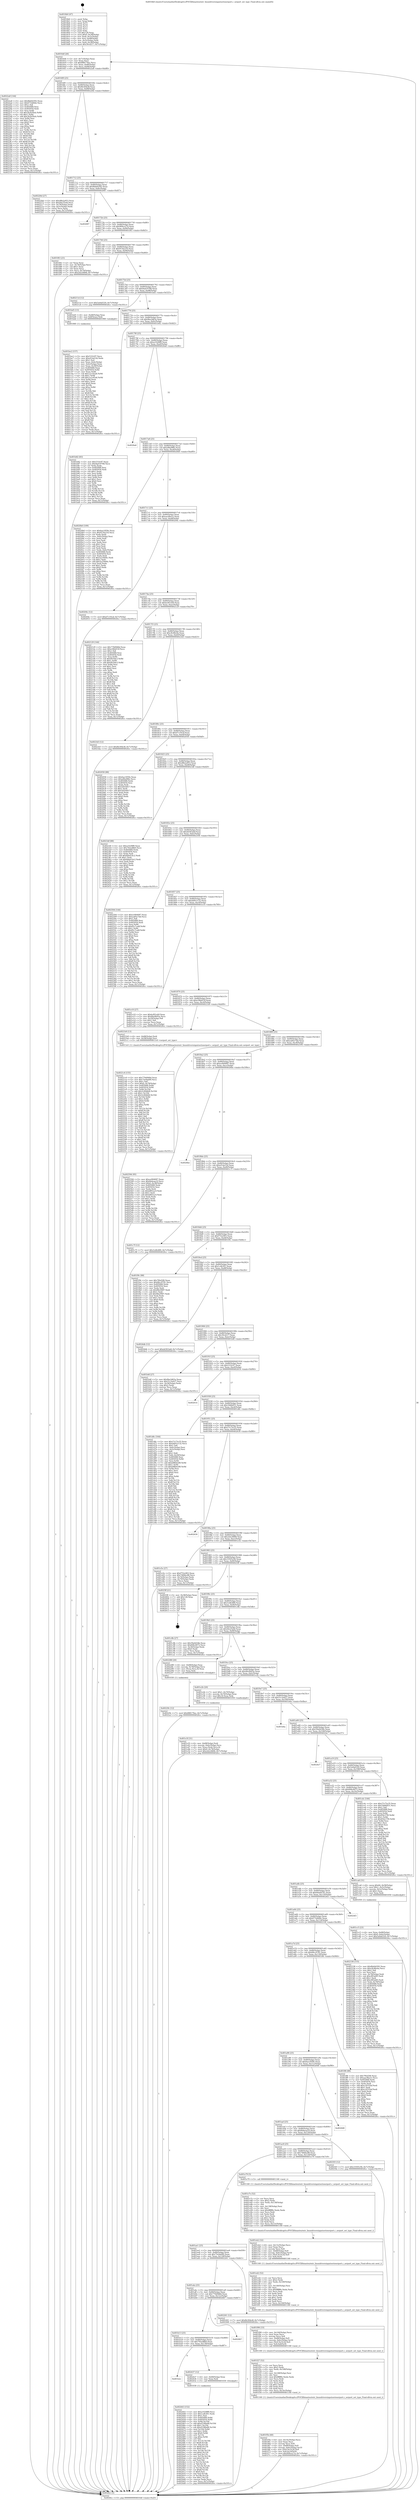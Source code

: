 digraph "0x4016b0" {
  label = "0x4016b0 (/mnt/c/Users/mathe/Desktop/tcc/POCII/binaries/extr_linuxdriversinputserioserport.c_serport_set_type_Final-ollvm.out::main(0))"
  labelloc = "t"
  node[shape=record]

  Entry [label="",width=0.3,height=0.3,shape=circle,fillcolor=black,style=filled]
  "0x4016df" [label="{
     0x4016df [26]\l
     | [instrs]\l
     &nbsp;&nbsp;0x4016df \<+3\>: mov -0x7c(%rbp),%eax\l
     &nbsp;&nbsp;0x4016e2 \<+2\>: mov %eax,%ecx\l
     &nbsp;&nbsp;0x4016e4 \<+6\>: sub $0x888179ac,%ecx\l
     &nbsp;&nbsp;0x4016ea \<+3\>: mov %eax,-0x80(%rbp)\l
     &nbsp;&nbsp;0x4016ed \<+6\>: mov %ecx,-0x84(%rbp)\l
     &nbsp;&nbsp;0x4016f3 \<+6\>: je 00000000004022a8 \<main+0xbf8\>\l
  }"]
  "0x4022a8" [label="{
     0x4022a8 [144]\l
     | [instrs]\l
     &nbsp;&nbsp;0x4022a8 \<+5\>: mov $0x8bb0d392,%eax\l
     &nbsp;&nbsp;0x4022ad \<+5\>: mov $0x671b844e,%ecx\l
     &nbsp;&nbsp;0x4022b2 \<+2\>: mov $0x1,%dl\l
     &nbsp;&nbsp;0x4022b4 \<+7\>: mov 0x405068,%esi\l
     &nbsp;&nbsp;0x4022bb \<+7\>: mov 0x405054,%edi\l
     &nbsp;&nbsp;0x4022c2 \<+3\>: mov %esi,%r8d\l
     &nbsp;&nbsp;0x4022c5 \<+7\>: sub $0x3b2b50eb,%r8d\l
     &nbsp;&nbsp;0x4022cc \<+4\>: sub $0x1,%r8d\l
     &nbsp;&nbsp;0x4022d0 \<+7\>: add $0x3b2b50eb,%r8d\l
     &nbsp;&nbsp;0x4022d7 \<+4\>: imul %r8d,%esi\l
     &nbsp;&nbsp;0x4022db \<+3\>: and $0x1,%esi\l
     &nbsp;&nbsp;0x4022de \<+3\>: cmp $0x0,%esi\l
     &nbsp;&nbsp;0x4022e1 \<+4\>: sete %r9b\l
     &nbsp;&nbsp;0x4022e5 \<+3\>: cmp $0xa,%edi\l
     &nbsp;&nbsp;0x4022e8 \<+4\>: setl %r10b\l
     &nbsp;&nbsp;0x4022ec \<+3\>: mov %r9b,%r11b\l
     &nbsp;&nbsp;0x4022ef \<+4\>: xor $0xff,%r11b\l
     &nbsp;&nbsp;0x4022f3 \<+3\>: mov %r10b,%bl\l
     &nbsp;&nbsp;0x4022f6 \<+3\>: xor $0xff,%bl\l
     &nbsp;&nbsp;0x4022f9 \<+3\>: xor $0x1,%dl\l
     &nbsp;&nbsp;0x4022fc \<+3\>: mov %r11b,%r14b\l
     &nbsp;&nbsp;0x4022ff \<+4\>: and $0xff,%r14b\l
     &nbsp;&nbsp;0x402303 \<+3\>: and %dl,%r9b\l
     &nbsp;&nbsp;0x402306 \<+3\>: mov %bl,%r15b\l
     &nbsp;&nbsp;0x402309 \<+4\>: and $0xff,%r15b\l
     &nbsp;&nbsp;0x40230d \<+3\>: and %dl,%r10b\l
     &nbsp;&nbsp;0x402310 \<+3\>: or %r9b,%r14b\l
     &nbsp;&nbsp;0x402313 \<+3\>: or %r10b,%r15b\l
     &nbsp;&nbsp;0x402316 \<+3\>: xor %r15b,%r14b\l
     &nbsp;&nbsp;0x402319 \<+3\>: or %bl,%r11b\l
     &nbsp;&nbsp;0x40231c \<+4\>: xor $0xff,%r11b\l
     &nbsp;&nbsp;0x402320 \<+3\>: or $0x1,%dl\l
     &nbsp;&nbsp;0x402323 \<+3\>: and %dl,%r11b\l
     &nbsp;&nbsp;0x402326 \<+3\>: or %r11b,%r14b\l
     &nbsp;&nbsp;0x402329 \<+4\>: test $0x1,%r14b\l
     &nbsp;&nbsp;0x40232d \<+3\>: cmovne %ecx,%eax\l
     &nbsp;&nbsp;0x402330 \<+3\>: mov %eax,-0x7c(%rbp)\l
     &nbsp;&nbsp;0x402333 \<+5\>: jmp 00000000004026cc \<main+0x101c\>\l
  }"]
  "0x4016f9" [label="{
     0x4016f9 [25]\l
     | [instrs]\l
     &nbsp;&nbsp;0x4016f9 \<+5\>: jmp 00000000004016fe \<main+0x4e\>\l
     &nbsp;&nbsp;0x4016fe \<+3\>: mov -0x80(%rbp),%eax\l
     &nbsp;&nbsp;0x401701 \<+5\>: sub $0x8b304e4f,%eax\l
     &nbsp;&nbsp;0x401706 \<+6\>: mov %eax,-0x88(%rbp)\l
     &nbsp;&nbsp;0x40170c \<+6\>: je 000000000040226d \<main+0xbbd\>\l
  }"]
  Exit [label="",width=0.3,height=0.3,shape=circle,fillcolor=black,style=filled,peripheries=2]
  "0x40226d" [label="{
     0x40226d [27]\l
     | [instrs]\l
     &nbsp;&nbsp;0x40226d \<+5\>: mov $0xd8b2a953,%eax\l
     &nbsp;&nbsp;0x402272 \<+5\>: mov $0x44e25efd,%ecx\l
     &nbsp;&nbsp;0x402277 \<+3\>: mov -0x78(%rbp),%edx\l
     &nbsp;&nbsp;0x40227a \<+3\>: cmp -0x5c(%rbp),%edx\l
     &nbsp;&nbsp;0x40227d \<+3\>: cmovl %ecx,%eax\l
     &nbsp;&nbsp;0x402280 \<+3\>: mov %eax,-0x7c(%rbp)\l
     &nbsp;&nbsp;0x402283 \<+5\>: jmp 00000000004026cc \<main+0x101c\>\l
  }"]
  "0x401712" [label="{
     0x401712 [25]\l
     | [instrs]\l
     &nbsp;&nbsp;0x401712 \<+5\>: jmp 0000000000401717 \<main+0x67\>\l
     &nbsp;&nbsp;0x401717 \<+3\>: mov -0x80(%rbp),%eax\l
     &nbsp;&nbsp;0x40171a \<+5\>: sub $0x8bb0d392,%eax\l
     &nbsp;&nbsp;0x40171f \<+6\>: mov %eax,-0x8c(%rbp)\l
     &nbsp;&nbsp;0x401725 \<+6\>: je 0000000000402687 \<main+0xfd7\>\l
  }"]
  "0x402443" [label="{
     0x402443 [152]\l
     | [instrs]\l
     &nbsp;&nbsp;0x402443 \<+5\>: mov $0xa1028ff9,%ecx\l
     &nbsp;&nbsp;0x402448 \<+5\>: mov $0x1cdb301,%edx\l
     &nbsp;&nbsp;0x40244d \<+3\>: mov $0x1,%sil\l
     &nbsp;&nbsp;0x402450 \<+8\>: mov 0x405068,%r8d\l
     &nbsp;&nbsp;0x402458 \<+8\>: mov 0x405054,%r9d\l
     &nbsp;&nbsp;0x402460 \<+3\>: mov %r8d,%r10d\l
     &nbsp;&nbsp;0x402463 \<+7\>: add $0xd338fa68,%r10d\l
     &nbsp;&nbsp;0x40246a \<+4\>: sub $0x1,%r10d\l
     &nbsp;&nbsp;0x40246e \<+7\>: sub $0xd338fa68,%r10d\l
     &nbsp;&nbsp;0x402475 \<+4\>: imul %r10d,%r8d\l
     &nbsp;&nbsp;0x402479 \<+4\>: and $0x1,%r8d\l
     &nbsp;&nbsp;0x40247d \<+4\>: cmp $0x0,%r8d\l
     &nbsp;&nbsp;0x402481 \<+4\>: sete %r11b\l
     &nbsp;&nbsp;0x402485 \<+4\>: cmp $0xa,%r9d\l
     &nbsp;&nbsp;0x402489 \<+3\>: setl %bl\l
     &nbsp;&nbsp;0x40248c \<+3\>: mov %r11b,%r14b\l
     &nbsp;&nbsp;0x40248f \<+4\>: xor $0xff,%r14b\l
     &nbsp;&nbsp;0x402493 \<+3\>: mov %bl,%r15b\l
     &nbsp;&nbsp;0x402496 \<+4\>: xor $0xff,%r15b\l
     &nbsp;&nbsp;0x40249a \<+4\>: xor $0x0,%sil\l
     &nbsp;&nbsp;0x40249e \<+3\>: mov %r14b,%r12b\l
     &nbsp;&nbsp;0x4024a1 \<+4\>: and $0x0,%r12b\l
     &nbsp;&nbsp;0x4024a5 \<+3\>: and %sil,%r11b\l
     &nbsp;&nbsp;0x4024a8 \<+3\>: mov %r15b,%r13b\l
     &nbsp;&nbsp;0x4024ab \<+4\>: and $0x0,%r13b\l
     &nbsp;&nbsp;0x4024af \<+3\>: and %sil,%bl\l
     &nbsp;&nbsp;0x4024b2 \<+3\>: or %r11b,%r12b\l
     &nbsp;&nbsp;0x4024b5 \<+3\>: or %bl,%r13b\l
     &nbsp;&nbsp;0x4024b8 \<+3\>: xor %r13b,%r12b\l
     &nbsp;&nbsp;0x4024bb \<+3\>: or %r15b,%r14b\l
     &nbsp;&nbsp;0x4024be \<+4\>: xor $0xff,%r14b\l
     &nbsp;&nbsp;0x4024c2 \<+4\>: or $0x0,%sil\l
     &nbsp;&nbsp;0x4024c6 \<+3\>: and %sil,%r14b\l
     &nbsp;&nbsp;0x4024c9 \<+3\>: or %r14b,%r12b\l
     &nbsp;&nbsp;0x4024cc \<+4\>: test $0x1,%r12b\l
     &nbsp;&nbsp;0x4024d0 \<+3\>: cmovne %edx,%ecx\l
     &nbsp;&nbsp;0x4024d3 \<+3\>: mov %ecx,-0x7c(%rbp)\l
     &nbsp;&nbsp;0x4024d6 \<+5\>: jmp 00000000004026cc \<main+0x101c\>\l
  }"]
  "0x402687" [label="{
     0x402687\l
  }", style=dashed]
  "0x40172b" [label="{
     0x40172b [25]\l
     | [instrs]\l
     &nbsp;&nbsp;0x40172b \<+5\>: jmp 0000000000401730 \<main+0x80\>\l
     &nbsp;&nbsp;0x401730 \<+3\>: mov -0x80(%rbp),%eax\l
     &nbsp;&nbsp;0x401733 \<+5\>: sub $0x909ce27d,%eax\l
     &nbsp;&nbsp;0x401738 \<+6\>: mov %eax,-0x90(%rbp)\l
     &nbsp;&nbsp;0x40173e \<+6\>: je 0000000000401f83 \<main+0x8d3\>\l
  }"]
  "0x401b2c" [label="{
     0x401b2c\l
  }", style=dashed]
  "0x401f83" [label="{
     0x401f83 [25]\l
     | [instrs]\l
     &nbsp;&nbsp;0x401f83 \<+2\>: xor %eax,%eax\l
     &nbsp;&nbsp;0x401f85 \<+3\>: mov -0x74(%rbp),%ecx\l
     &nbsp;&nbsp;0x401f88 \<+3\>: sub $0x1,%eax\l
     &nbsp;&nbsp;0x401f8b \<+2\>: sub %eax,%ecx\l
     &nbsp;&nbsp;0x401f8d \<+3\>: mov %ecx,-0x74(%rbp)\l
     &nbsp;&nbsp;0x401f90 \<+7\>: movl $0x2d2c8468,-0x7c(%rbp)\l
     &nbsp;&nbsp;0x401f97 \<+5\>: jmp 00000000004026cc \<main+0x101c\>\l
  }"]
  "0x401744" [label="{
     0x401744 [25]\l
     | [instrs]\l
     &nbsp;&nbsp;0x401744 \<+5\>: jmp 0000000000401749 \<main+0x99\>\l
     &nbsp;&nbsp;0x401749 \<+3\>: mov -0x80(%rbp),%eax\l
     &nbsp;&nbsp;0x40174c \<+5\>: sub $0x915fa216,%eax\l
     &nbsp;&nbsp;0x401751 \<+6\>: mov %eax,-0x94(%rbp)\l
     &nbsp;&nbsp;0x401757 \<+6\>: je 000000000040211d \<main+0xa6d\>\l
  }"]
  "0x402437" [label="{
     0x402437 [12]\l
     | [instrs]\l
     &nbsp;&nbsp;0x402437 \<+4\>: mov -0x68(%rbp),%rax\l
     &nbsp;&nbsp;0x40243b \<+3\>: mov %rax,%rdi\l
     &nbsp;&nbsp;0x40243e \<+5\>: call 0000000000401030 \<free@plt\>\l
     | [calls]\l
     &nbsp;&nbsp;0x401030 \{1\} (unknown)\l
  }"]
  "0x40211d" [label="{
     0x40211d [12]\l
     | [instrs]\l
     &nbsp;&nbsp;0x40211d \<+7\>: movl $0x5a9a6320,-0x7c(%rbp)\l
     &nbsp;&nbsp;0x402124 \<+5\>: jmp 00000000004026cc \<main+0x101c\>\l
  }"]
  "0x40175d" [label="{
     0x40175d [25]\l
     | [instrs]\l
     &nbsp;&nbsp;0x40175d \<+5\>: jmp 0000000000401762 \<main+0xb2\>\l
     &nbsp;&nbsp;0x401762 \<+3\>: mov -0x80(%rbp),%eax\l
     &nbsp;&nbsp;0x401765 \<+5\>: sub $0x9ad19768,%eax\l
     &nbsp;&nbsp;0x40176a \<+6\>: mov %eax,-0x98(%rbp)\l
     &nbsp;&nbsp;0x401770 \<+6\>: je 0000000000401bd5 \<main+0x525\>\l
  }"]
  "0x401b13" [label="{
     0x401b13 [25]\l
     | [instrs]\l
     &nbsp;&nbsp;0x401b13 \<+5\>: jmp 0000000000401b18 \<main+0x468\>\l
     &nbsp;&nbsp;0x401b18 \<+3\>: mov -0x80(%rbp),%eax\l
     &nbsp;&nbsp;0x401b1b \<+5\>: sub $0x792ed8b0,%eax\l
     &nbsp;&nbsp;0x401b20 \<+6\>: mov %eax,-0x130(%rbp)\l
     &nbsp;&nbsp;0x401b26 \<+6\>: je 0000000000402437 \<main+0xd87\>\l
  }"]
  "0x401bd5" [label="{
     0x401bd5 [13]\l
     | [instrs]\l
     &nbsp;&nbsp;0x401bd5 \<+4\>: mov -0x48(%rbp),%rax\l
     &nbsp;&nbsp;0x401bd9 \<+4\>: mov 0x8(%rax),%rdi\l
     &nbsp;&nbsp;0x401bdd \<+5\>: call 0000000000401060 \<atoi@plt\>\l
     | [calls]\l
     &nbsp;&nbsp;0x401060 \{1\} (unknown)\l
  }"]
  "0x401776" [label="{
     0x401776 [25]\l
     | [instrs]\l
     &nbsp;&nbsp;0x401776 \<+5\>: jmp 000000000040177b \<main+0xcb\>\l
     &nbsp;&nbsp;0x40177b \<+3\>: mov -0x80(%rbp),%eax\l
     &nbsp;&nbsp;0x40177e \<+5\>: sub $0x9ba3d63a,%eax\l
     &nbsp;&nbsp;0x401783 \<+6\>: mov %eax,-0x9c(%rbp)\l
     &nbsp;&nbsp;0x401789 \<+6\>: je 0000000000401b82 \<main+0x4d2\>\l
  }"]
  "0x402667" [label="{
     0x402667\l
  }", style=dashed]
  "0x401b82" [label="{
     0x401b82 [83]\l
     | [instrs]\l
     &nbsp;&nbsp;0x401b82 \<+5\>: mov $0x531fc97,%eax\l
     &nbsp;&nbsp;0x401b87 \<+5\>: mov $0x9ad19768,%ecx\l
     &nbsp;&nbsp;0x401b8c \<+2\>: xor %edx,%edx\l
     &nbsp;&nbsp;0x401b8e \<+7\>: mov 0x405068,%esi\l
     &nbsp;&nbsp;0x401b95 \<+7\>: mov 0x405054,%edi\l
     &nbsp;&nbsp;0x401b9c \<+3\>: sub $0x1,%edx\l
     &nbsp;&nbsp;0x401b9f \<+3\>: mov %esi,%r8d\l
     &nbsp;&nbsp;0x401ba2 \<+3\>: add %edx,%r8d\l
     &nbsp;&nbsp;0x401ba5 \<+4\>: imul %r8d,%esi\l
     &nbsp;&nbsp;0x401ba9 \<+3\>: and $0x1,%esi\l
     &nbsp;&nbsp;0x401bac \<+3\>: cmp $0x0,%esi\l
     &nbsp;&nbsp;0x401baf \<+4\>: sete %r9b\l
     &nbsp;&nbsp;0x401bb3 \<+3\>: cmp $0xa,%edi\l
     &nbsp;&nbsp;0x401bb6 \<+4\>: setl %r10b\l
     &nbsp;&nbsp;0x401bba \<+3\>: mov %r9b,%r11b\l
     &nbsp;&nbsp;0x401bbd \<+3\>: and %r10b,%r11b\l
     &nbsp;&nbsp;0x401bc0 \<+3\>: xor %r10b,%r9b\l
     &nbsp;&nbsp;0x401bc3 \<+3\>: or %r9b,%r11b\l
     &nbsp;&nbsp;0x401bc6 \<+4\>: test $0x1,%r11b\l
     &nbsp;&nbsp;0x401bca \<+3\>: cmovne %ecx,%eax\l
     &nbsp;&nbsp;0x401bcd \<+3\>: mov %eax,-0x7c(%rbp)\l
     &nbsp;&nbsp;0x401bd0 \<+5\>: jmp 00000000004026cc \<main+0x101c\>\l
  }"]
  "0x40178f" [label="{
     0x40178f [25]\l
     | [instrs]\l
     &nbsp;&nbsp;0x40178f \<+5\>: jmp 0000000000401794 \<main+0xe4\>\l
     &nbsp;&nbsp;0x401794 \<+3\>: mov -0x80(%rbp),%eax\l
     &nbsp;&nbsp;0x401797 \<+5\>: sub $0xa1028ff9,%eax\l
     &nbsp;&nbsp;0x40179c \<+6\>: mov %eax,-0xa0(%rbp)\l
     &nbsp;&nbsp;0x4017a2 \<+6\>: je 00000000004026a6 \<main+0xff6\>\l
  }"]
  "0x40229c" [label="{
     0x40229c [12]\l
     | [instrs]\l
     &nbsp;&nbsp;0x40229c \<+7\>: movl $0x888179ac,-0x7c(%rbp)\l
     &nbsp;&nbsp;0x4022a3 \<+5\>: jmp 00000000004026cc \<main+0x101c\>\l
  }"]
  "0x4026a6" [label="{
     0x4026a6\l
  }", style=dashed]
  "0x4017a8" [label="{
     0x4017a8 [25]\l
     | [instrs]\l
     &nbsp;&nbsp;0x4017a8 \<+5\>: jmp 00000000004017ad \<main+0xfd\>\l
     &nbsp;&nbsp;0x4017ad \<+3\>: mov -0x80(%rbp),%eax\l
     &nbsp;&nbsp;0x4017b0 \<+5\>: sub $0xa96a98fe,%eax\l
     &nbsp;&nbsp;0x4017b5 \<+6\>: mov %eax,-0xa4(%rbp)\l
     &nbsp;&nbsp;0x4017bb \<+6\>: je 00000000004020b0 \<main+0xa00\>\l
  }"]
  "0x401afa" [label="{
     0x401afa [25]\l
     | [instrs]\l
     &nbsp;&nbsp;0x401afa \<+5\>: jmp 0000000000401aff \<main+0x44f\>\l
     &nbsp;&nbsp;0x401aff \<+3\>: mov -0x80(%rbp),%eax\l
     &nbsp;&nbsp;0x401b02 \<+5\>: sub $0x779d948d,%eax\l
     &nbsp;&nbsp;0x401b07 \<+6\>: mov %eax,-0x12c(%rbp)\l
     &nbsp;&nbsp;0x401b0d \<+6\>: je 0000000000402667 \<main+0xfb7\>\l
  }"]
  "0x4020b0" [label="{
     0x4020b0 [109]\l
     | [instrs]\l
     &nbsp;&nbsp;0x4020b0 \<+5\>: mov $0x6ae1859e,%eax\l
     &nbsp;&nbsp;0x4020b5 \<+5\>: mov $0x915fa216,%ecx\l
     &nbsp;&nbsp;0x4020ba \<+2\>: xor %edx,%edx\l
     &nbsp;&nbsp;0x4020bc \<+3\>: mov -0x6c(%rbp),%esi\l
     &nbsp;&nbsp;0x4020bf \<+2\>: mov %edx,%edi\l
     &nbsp;&nbsp;0x4020c1 \<+2\>: sub %esi,%edi\l
     &nbsp;&nbsp;0x4020c3 \<+2\>: mov %edx,%esi\l
     &nbsp;&nbsp;0x4020c5 \<+3\>: sub $0x1,%esi\l
     &nbsp;&nbsp;0x4020c8 \<+2\>: add %esi,%edi\l
     &nbsp;&nbsp;0x4020ca \<+2\>: sub %edi,%edx\l
     &nbsp;&nbsp;0x4020cc \<+3\>: mov %edx,-0x6c(%rbp)\l
     &nbsp;&nbsp;0x4020cf \<+7\>: mov 0x405068,%edx\l
     &nbsp;&nbsp;0x4020d6 \<+7\>: mov 0x405054,%esi\l
     &nbsp;&nbsp;0x4020dd \<+2\>: mov %edx,%edi\l
     &nbsp;&nbsp;0x4020df \<+6\>: sub $0x5a33b64c,%edi\l
     &nbsp;&nbsp;0x4020e5 \<+3\>: sub $0x1,%edi\l
     &nbsp;&nbsp;0x4020e8 \<+6\>: add $0x5a33b64c,%edi\l
     &nbsp;&nbsp;0x4020ee \<+3\>: imul %edi,%edx\l
     &nbsp;&nbsp;0x4020f1 \<+3\>: and $0x1,%edx\l
     &nbsp;&nbsp;0x4020f4 \<+3\>: cmp $0x0,%edx\l
     &nbsp;&nbsp;0x4020f7 \<+4\>: sete %r8b\l
     &nbsp;&nbsp;0x4020fb \<+3\>: cmp $0xa,%esi\l
     &nbsp;&nbsp;0x4020fe \<+4\>: setl %r9b\l
     &nbsp;&nbsp;0x402102 \<+3\>: mov %r8b,%r10b\l
     &nbsp;&nbsp;0x402105 \<+3\>: and %r9b,%r10b\l
     &nbsp;&nbsp;0x402108 \<+3\>: xor %r9b,%r8b\l
     &nbsp;&nbsp;0x40210b \<+3\>: or %r8b,%r10b\l
     &nbsp;&nbsp;0x40210e \<+4\>: test $0x1,%r10b\l
     &nbsp;&nbsp;0x402112 \<+3\>: cmovne %ecx,%eax\l
     &nbsp;&nbsp;0x402115 \<+3\>: mov %eax,-0x7c(%rbp)\l
     &nbsp;&nbsp;0x402118 \<+5\>: jmp 00000000004026cc \<main+0x101c\>\l
  }"]
  "0x4017c1" [label="{
     0x4017c1 [25]\l
     | [instrs]\l
     &nbsp;&nbsp;0x4017c1 \<+5\>: jmp 00000000004017c6 \<main+0x116\>\l
     &nbsp;&nbsp;0x4017c6 \<+3\>: mov -0x80(%rbp),%eax\l
     &nbsp;&nbsp;0x4017c9 \<+5\>: sub $0xaac9ba1e,%eax\l
     &nbsp;&nbsp;0x4017ce \<+6\>: mov %eax,-0xa8(%rbp)\l
     &nbsp;&nbsp;0x4017d4 \<+6\>: je 000000000040204c \<main+0x99c\>\l
  }"]
  "0x402261" [label="{
     0x402261 [12]\l
     | [instrs]\l
     &nbsp;&nbsp;0x402261 \<+7\>: movl $0x8b304e4f,-0x7c(%rbp)\l
     &nbsp;&nbsp;0x402268 \<+5\>: jmp 00000000004026cc \<main+0x101c\>\l
  }"]
  "0x40204c" [label="{
     0x40204c [12]\l
     | [instrs]\l
     &nbsp;&nbsp;0x40204c \<+7\>: movl $0xd7c19caf,-0x7c(%rbp)\l
     &nbsp;&nbsp;0x402053 \<+5\>: jmp 00000000004026cc \<main+0x101c\>\l
  }"]
  "0x4017da" [label="{
     0x4017da [25]\l
     | [instrs]\l
     &nbsp;&nbsp;0x4017da \<+5\>: jmp 00000000004017df \<main+0x12f\>\l
     &nbsp;&nbsp;0x4017df \<+3\>: mov -0x80(%rbp),%eax\l
     &nbsp;&nbsp;0x4017e2 \<+5\>: sub $0xbcf01eb9,%eax\l
     &nbsp;&nbsp;0x4017e7 \<+6\>: mov %eax,-0xac(%rbp)\l
     &nbsp;&nbsp;0x4017ed \<+6\>: je 0000000000402129 \<main+0xa79\>\l
  }"]
  "0x4021c6" [label="{
     0x4021c6 [155]\l
     | [instrs]\l
     &nbsp;&nbsp;0x4021c6 \<+5\>: mov $0x779d948d,%eax\l
     &nbsp;&nbsp;0x4021cb \<+5\>: mov $0x75e9ab90,%ecx\l
     &nbsp;&nbsp;0x4021d0 \<+2\>: mov $0x1,%dl\l
     &nbsp;&nbsp;0x4021d2 \<+7\>: movl $0x0,-0x78(%rbp)\l
     &nbsp;&nbsp;0x4021d9 \<+8\>: mov 0x405068,%r8d\l
     &nbsp;&nbsp;0x4021e1 \<+8\>: mov 0x405054,%r9d\l
     &nbsp;&nbsp;0x4021e9 \<+3\>: mov %r8d,%r10d\l
     &nbsp;&nbsp;0x4021ec \<+7\>: add $0x5c49dbf4,%r10d\l
     &nbsp;&nbsp;0x4021f3 \<+4\>: sub $0x1,%r10d\l
     &nbsp;&nbsp;0x4021f7 \<+7\>: sub $0x5c49dbf4,%r10d\l
     &nbsp;&nbsp;0x4021fe \<+4\>: imul %r10d,%r8d\l
     &nbsp;&nbsp;0x402202 \<+4\>: and $0x1,%r8d\l
     &nbsp;&nbsp;0x402206 \<+4\>: cmp $0x0,%r8d\l
     &nbsp;&nbsp;0x40220a \<+4\>: sete %r11b\l
     &nbsp;&nbsp;0x40220e \<+4\>: cmp $0xa,%r9d\l
     &nbsp;&nbsp;0x402212 \<+3\>: setl %bl\l
     &nbsp;&nbsp;0x402215 \<+3\>: mov %r11b,%r14b\l
     &nbsp;&nbsp;0x402218 \<+4\>: xor $0xff,%r14b\l
     &nbsp;&nbsp;0x40221c \<+3\>: mov %bl,%r15b\l
     &nbsp;&nbsp;0x40221f \<+4\>: xor $0xff,%r15b\l
     &nbsp;&nbsp;0x402223 \<+3\>: xor $0x1,%dl\l
     &nbsp;&nbsp;0x402226 \<+3\>: mov %r14b,%r12b\l
     &nbsp;&nbsp;0x402229 \<+4\>: and $0xff,%r12b\l
     &nbsp;&nbsp;0x40222d \<+3\>: and %dl,%r11b\l
     &nbsp;&nbsp;0x402230 \<+3\>: mov %r15b,%r13b\l
     &nbsp;&nbsp;0x402233 \<+4\>: and $0xff,%r13b\l
     &nbsp;&nbsp;0x402237 \<+2\>: and %dl,%bl\l
     &nbsp;&nbsp;0x402239 \<+3\>: or %r11b,%r12b\l
     &nbsp;&nbsp;0x40223c \<+3\>: or %bl,%r13b\l
     &nbsp;&nbsp;0x40223f \<+3\>: xor %r13b,%r12b\l
     &nbsp;&nbsp;0x402242 \<+3\>: or %r15b,%r14b\l
     &nbsp;&nbsp;0x402245 \<+4\>: xor $0xff,%r14b\l
     &nbsp;&nbsp;0x402249 \<+3\>: or $0x1,%dl\l
     &nbsp;&nbsp;0x40224c \<+3\>: and %dl,%r14b\l
     &nbsp;&nbsp;0x40224f \<+3\>: or %r14b,%r12b\l
     &nbsp;&nbsp;0x402252 \<+4\>: test $0x1,%r12b\l
     &nbsp;&nbsp;0x402256 \<+3\>: cmovne %ecx,%eax\l
     &nbsp;&nbsp;0x402259 \<+3\>: mov %eax,-0x7c(%rbp)\l
     &nbsp;&nbsp;0x40225c \<+5\>: jmp 00000000004026cc \<main+0x101c\>\l
  }"]
  "0x402129" [label="{
     0x402129 [144]\l
     | [instrs]\l
     &nbsp;&nbsp;0x402129 \<+5\>: mov $0x779d948d,%eax\l
     &nbsp;&nbsp;0x40212e \<+5\>: mov $0xe58b453f,%ecx\l
     &nbsp;&nbsp;0x402133 \<+2\>: mov $0x1,%dl\l
     &nbsp;&nbsp;0x402135 \<+7\>: mov 0x405068,%esi\l
     &nbsp;&nbsp;0x40213c \<+7\>: mov 0x405054,%edi\l
     &nbsp;&nbsp;0x402143 \<+3\>: mov %esi,%r8d\l
     &nbsp;&nbsp;0x402146 \<+7\>: sub $0x9f10de3,%r8d\l
     &nbsp;&nbsp;0x40214d \<+4\>: sub $0x1,%r8d\l
     &nbsp;&nbsp;0x402151 \<+7\>: add $0x9f10de3,%r8d\l
     &nbsp;&nbsp;0x402158 \<+4\>: imul %r8d,%esi\l
     &nbsp;&nbsp;0x40215c \<+3\>: and $0x1,%esi\l
     &nbsp;&nbsp;0x40215f \<+3\>: cmp $0x0,%esi\l
     &nbsp;&nbsp;0x402162 \<+4\>: sete %r9b\l
     &nbsp;&nbsp;0x402166 \<+3\>: cmp $0xa,%edi\l
     &nbsp;&nbsp;0x402169 \<+4\>: setl %r10b\l
     &nbsp;&nbsp;0x40216d \<+3\>: mov %r9b,%r11b\l
     &nbsp;&nbsp;0x402170 \<+4\>: xor $0xff,%r11b\l
     &nbsp;&nbsp;0x402174 \<+3\>: mov %r10b,%bl\l
     &nbsp;&nbsp;0x402177 \<+3\>: xor $0xff,%bl\l
     &nbsp;&nbsp;0x40217a \<+3\>: xor $0x1,%dl\l
     &nbsp;&nbsp;0x40217d \<+3\>: mov %r11b,%r14b\l
     &nbsp;&nbsp;0x402180 \<+4\>: and $0xff,%r14b\l
     &nbsp;&nbsp;0x402184 \<+3\>: and %dl,%r9b\l
     &nbsp;&nbsp;0x402187 \<+3\>: mov %bl,%r15b\l
     &nbsp;&nbsp;0x40218a \<+4\>: and $0xff,%r15b\l
     &nbsp;&nbsp;0x40218e \<+3\>: and %dl,%r10b\l
     &nbsp;&nbsp;0x402191 \<+3\>: or %r9b,%r14b\l
     &nbsp;&nbsp;0x402194 \<+3\>: or %r10b,%r15b\l
     &nbsp;&nbsp;0x402197 \<+3\>: xor %r15b,%r14b\l
     &nbsp;&nbsp;0x40219a \<+3\>: or %bl,%r11b\l
     &nbsp;&nbsp;0x40219d \<+4\>: xor $0xff,%r11b\l
     &nbsp;&nbsp;0x4021a1 \<+3\>: or $0x1,%dl\l
     &nbsp;&nbsp;0x4021a4 \<+3\>: and %dl,%r11b\l
     &nbsp;&nbsp;0x4021a7 \<+3\>: or %r11b,%r14b\l
     &nbsp;&nbsp;0x4021aa \<+4\>: test $0x1,%r14b\l
     &nbsp;&nbsp;0x4021ae \<+3\>: cmovne %ecx,%eax\l
     &nbsp;&nbsp;0x4021b1 \<+3\>: mov %eax,-0x7c(%rbp)\l
     &nbsp;&nbsp;0x4021b4 \<+5\>: jmp 00000000004026cc \<main+0x101c\>\l
  }"]
  "0x4017f3" [label="{
     0x4017f3 [25]\l
     | [instrs]\l
     &nbsp;&nbsp;0x4017f3 \<+5\>: jmp 00000000004017f8 \<main+0x148\>\l
     &nbsp;&nbsp;0x4017f8 \<+3\>: mov -0x80(%rbp),%eax\l
     &nbsp;&nbsp;0x4017fb \<+5\>: sub $0xc8c86e4a,%eax\l
     &nbsp;&nbsp;0x401800 \<+6\>: mov %eax,-0xb0(%rbp)\l
     &nbsp;&nbsp;0x401806 \<+6\>: je 00000000004023d3 \<main+0xd23\>\l
  }"]
  "0x401f5b" [label="{
     0x401f5b [40]\l
     | [instrs]\l
     &nbsp;&nbsp;0x401f5b \<+6\>: mov -0x14c(%rbp),%ecx\l
     &nbsp;&nbsp;0x401f61 \<+3\>: imul %eax,%ecx\l
     &nbsp;&nbsp;0x401f64 \<+3\>: movslq %ecx,%r8\l
     &nbsp;&nbsp;0x401f67 \<+4\>: mov -0x68(%rbp),%r9\l
     &nbsp;&nbsp;0x401f6b \<+4\>: movslq -0x6c(%rbp),%r10\l
     &nbsp;&nbsp;0x401f6f \<+4\>: mov (%r9,%r10,8),%r9\l
     &nbsp;&nbsp;0x401f73 \<+4\>: mov %r8,0x10(%r9)\l
     &nbsp;&nbsp;0x401f77 \<+7\>: movl $0x909ce27d,-0x7c(%rbp)\l
     &nbsp;&nbsp;0x401f7e \<+5\>: jmp 00000000004026cc \<main+0x101c\>\l
  }"]
  "0x4023d3" [label="{
     0x4023d3 [12]\l
     | [instrs]\l
     &nbsp;&nbsp;0x4023d3 \<+7\>: movl $0x8b304e4f,-0x7c(%rbp)\l
     &nbsp;&nbsp;0x4023da \<+5\>: jmp 00000000004026cc \<main+0x101c\>\l
  }"]
  "0x40180c" [label="{
     0x40180c [25]\l
     | [instrs]\l
     &nbsp;&nbsp;0x40180c \<+5\>: jmp 0000000000401811 \<main+0x161\>\l
     &nbsp;&nbsp;0x401811 \<+3\>: mov -0x80(%rbp),%eax\l
     &nbsp;&nbsp;0x401814 \<+5\>: sub $0xd7c19caf,%eax\l
     &nbsp;&nbsp;0x401819 \<+6\>: mov %eax,-0xb4(%rbp)\l
     &nbsp;&nbsp;0x40181f \<+6\>: je 0000000000402058 \<main+0x9a8\>\l
  }"]
  "0x401f27" [label="{
     0x401f27 [52]\l
     | [instrs]\l
     &nbsp;&nbsp;0x401f27 \<+2\>: xor %ecx,%ecx\l
     &nbsp;&nbsp;0x401f29 \<+5\>: mov $0x2,%edx\l
     &nbsp;&nbsp;0x401f2e \<+6\>: mov %edx,-0x148(%rbp)\l
     &nbsp;&nbsp;0x401f34 \<+1\>: cltd\l
     &nbsp;&nbsp;0x401f35 \<+6\>: mov -0x148(%rbp),%esi\l
     &nbsp;&nbsp;0x401f3b \<+2\>: idiv %esi\l
     &nbsp;&nbsp;0x401f3d \<+6\>: imul $0xfffffffe,%edx,%edx\l
     &nbsp;&nbsp;0x401f43 \<+2\>: mov %ecx,%edi\l
     &nbsp;&nbsp;0x401f45 \<+2\>: sub %edx,%edi\l
     &nbsp;&nbsp;0x401f47 \<+2\>: mov %ecx,%edx\l
     &nbsp;&nbsp;0x401f49 \<+3\>: sub $0x1,%edx\l
     &nbsp;&nbsp;0x401f4c \<+2\>: add %edx,%edi\l
     &nbsp;&nbsp;0x401f4e \<+2\>: sub %edi,%ecx\l
     &nbsp;&nbsp;0x401f50 \<+6\>: mov %ecx,-0x14c(%rbp)\l
     &nbsp;&nbsp;0x401f56 \<+5\>: call 0000000000401160 \<next_i\>\l
     | [calls]\l
     &nbsp;&nbsp;0x401160 \{1\} (/mnt/c/Users/mathe/Desktop/tcc/POCII/binaries/extr_linuxdriversinputserioserport.c_serport_set_type_Final-ollvm.out::next_i)\l
  }"]
  "0x402058" [label="{
     0x402058 [88]\l
     | [instrs]\l
     &nbsp;&nbsp;0x402058 \<+5\>: mov $0x6ae1859e,%eax\l
     &nbsp;&nbsp;0x40205d \<+5\>: mov $0xa96a98fe,%ecx\l
     &nbsp;&nbsp;0x402062 \<+7\>: mov 0x405068,%edx\l
     &nbsp;&nbsp;0x402069 \<+7\>: mov 0x405054,%esi\l
     &nbsp;&nbsp;0x402070 \<+2\>: mov %edx,%edi\l
     &nbsp;&nbsp;0x402072 \<+6\>: sub $0x5d5eb617,%edi\l
     &nbsp;&nbsp;0x402078 \<+3\>: sub $0x1,%edi\l
     &nbsp;&nbsp;0x40207b \<+6\>: add $0x5d5eb617,%edi\l
     &nbsp;&nbsp;0x402081 \<+3\>: imul %edi,%edx\l
     &nbsp;&nbsp;0x402084 \<+3\>: and $0x1,%edx\l
     &nbsp;&nbsp;0x402087 \<+3\>: cmp $0x0,%edx\l
     &nbsp;&nbsp;0x40208a \<+4\>: sete %r8b\l
     &nbsp;&nbsp;0x40208e \<+3\>: cmp $0xa,%esi\l
     &nbsp;&nbsp;0x402091 \<+4\>: setl %r9b\l
     &nbsp;&nbsp;0x402095 \<+3\>: mov %r8b,%r10b\l
     &nbsp;&nbsp;0x402098 \<+3\>: and %r9b,%r10b\l
     &nbsp;&nbsp;0x40209b \<+3\>: xor %r9b,%r8b\l
     &nbsp;&nbsp;0x40209e \<+3\>: or %r8b,%r10b\l
     &nbsp;&nbsp;0x4020a1 \<+4\>: test $0x1,%r10b\l
     &nbsp;&nbsp;0x4020a5 \<+3\>: cmovne %ecx,%eax\l
     &nbsp;&nbsp;0x4020a8 \<+3\>: mov %eax,-0x7c(%rbp)\l
     &nbsp;&nbsp;0x4020ab \<+5\>: jmp 00000000004026cc \<main+0x101c\>\l
  }"]
  "0x401825" [label="{
     0x401825 [25]\l
     | [instrs]\l
     &nbsp;&nbsp;0x401825 \<+5\>: jmp 000000000040182a \<main+0x17a\>\l
     &nbsp;&nbsp;0x40182a \<+3\>: mov -0x80(%rbp),%eax\l
     &nbsp;&nbsp;0x40182d \<+5\>: sub $0xd8b2a953,%eax\l
     &nbsp;&nbsp;0x401832 \<+6\>: mov %eax,-0xb8(%rbp)\l
     &nbsp;&nbsp;0x401838 \<+6\>: je 00000000004023df \<main+0xd2f\>\l
  }"]
  "0x401f06" [label="{
     0x401f06 [33]\l
     | [instrs]\l
     &nbsp;&nbsp;0x401f06 \<+6\>: mov -0x144(%rbp),%ecx\l
     &nbsp;&nbsp;0x401f0c \<+3\>: imul %eax,%ecx\l
     &nbsp;&nbsp;0x401f0f \<+3\>: movslq %ecx,%r8\l
     &nbsp;&nbsp;0x401f12 \<+4\>: mov -0x68(%rbp),%r9\l
     &nbsp;&nbsp;0x401f16 \<+4\>: movslq -0x6c(%rbp),%r10\l
     &nbsp;&nbsp;0x401f1a \<+4\>: mov (%r9,%r10,8),%r9\l
     &nbsp;&nbsp;0x401f1e \<+4\>: mov %r8,0x8(%r9)\l
     &nbsp;&nbsp;0x401f22 \<+5\>: call 0000000000401160 \<next_i\>\l
     | [calls]\l
     &nbsp;&nbsp;0x401160 \{1\} (/mnt/c/Users/mathe/Desktop/tcc/POCII/binaries/extr_linuxdriversinputserioserport.c_serport_set_type_Final-ollvm.out::next_i)\l
  }"]
  "0x4023df" [label="{
     0x4023df [88]\l
     | [instrs]\l
     &nbsp;&nbsp;0x4023df \<+5\>: mov $0xa1028ff9,%eax\l
     &nbsp;&nbsp;0x4023e4 \<+5\>: mov $0x792ed8b0,%ecx\l
     &nbsp;&nbsp;0x4023e9 \<+7\>: mov 0x405068,%edx\l
     &nbsp;&nbsp;0x4023f0 \<+7\>: mov 0x405054,%esi\l
     &nbsp;&nbsp;0x4023f7 \<+2\>: mov %edx,%edi\l
     &nbsp;&nbsp;0x4023f9 \<+6\>: add $0x6bbd14c2,%edi\l
     &nbsp;&nbsp;0x4023ff \<+3\>: sub $0x1,%edi\l
     &nbsp;&nbsp;0x402402 \<+6\>: sub $0x6bbd14c2,%edi\l
     &nbsp;&nbsp;0x402408 \<+3\>: imul %edi,%edx\l
     &nbsp;&nbsp;0x40240b \<+3\>: and $0x1,%edx\l
     &nbsp;&nbsp;0x40240e \<+3\>: cmp $0x0,%edx\l
     &nbsp;&nbsp;0x402411 \<+4\>: sete %r8b\l
     &nbsp;&nbsp;0x402415 \<+3\>: cmp $0xa,%esi\l
     &nbsp;&nbsp;0x402418 \<+4\>: setl %r9b\l
     &nbsp;&nbsp;0x40241c \<+3\>: mov %r8b,%r10b\l
     &nbsp;&nbsp;0x40241f \<+3\>: and %r9b,%r10b\l
     &nbsp;&nbsp;0x402422 \<+3\>: xor %r9b,%r8b\l
     &nbsp;&nbsp;0x402425 \<+3\>: or %r8b,%r10b\l
     &nbsp;&nbsp;0x402428 \<+4\>: test $0x1,%r10b\l
     &nbsp;&nbsp;0x40242c \<+3\>: cmovne %ecx,%eax\l
     &nbsp;&nbsp;0x40242f \<+3\>: mov %eax,-0x7c(%rbp)\l
     &nbsp;&nbsp;0x402432 \<+5\>: jmp 00000000004026cc \<main+0x101c\>\l
  }"]
  "0x40183e" [label="{
     0x40183e [25]\l
     | [instrs]\l
     &nbsp;&nbsp;0x40183e \<+5\>: jmp 0000000000401843 \<main+0x193\>\l
     &nbsp;&nbsp;0x401843 \<+3\>: mov -0x80(%rbp),%eax\l
     &nbsp;&nbsp;0x401846 \<+5\>: sub $0xdd363abf,%eax\l
     &nbsp;&nbsp;0x40184b \<+6\>: mov %eax,-0xbc(%rbp)\l
     &nbsp;&nbsp;0x401851 \<+6\>: je 0000000000402504 \<main+0xe54\>\l
  }"]
  "0x401ed2" [label="{
     0x401ed2 [52]\l
     | [instrs]\l
     &nbsp;&nbsp;0x401ed2 \<+2\>: xor %ecx,%ecx\l
     &nbsp;&nbsp;0x401ed4 \<+5\>: mov $0x2,%edx\l
     &nbsp;&nbsp;0x401ed9 \<+6\>: mov %edx,-0x140(%rbp)\l
     &nbsp;&nbsp;0x401edf \<+1\>: cltd\l
     &nbsp;&nbsp;0x401ee0 \<+6\>: mov -0x140(%rbp),%esi\l
     &nbsp;&nbsp;0x401ee6 \<+2\>: idiv %esi\l
     &nbsp;&nbsp;0x401ee8 \<+6\>: imul $0xfffffffe,%edx,%edx\l
     &nbsp;&nbsp;0x401eee \<+2\>: mov %ecx,%edi\l
     &nbsp;&nbsp;0x401ef0 \<+2\>: sub %edx,%edi\l
     &nbsp;&nbsp;0x401ef2 \<+2\>: mov %ecx,%edx\l
     &nbsp;&nbsp;0x401ef4 \<+3\>: sub $0x1,%edx\l
     &nbsp;&nbsp;0x401ef7 \<+2\>: add %edx,%edi\l
     &nbsp;&nbsp;0x401ef9 \<+2\>: sub %edi,%ecx\l
     &nbsp;&nbsp;0x401efb \<+6\>: mov %ecx,-0x144(%rbp)\l
     &nbsp;&nbsp;0x401f01 \<+5\>: call 0000000000401160 \<next_i\>\l
     | [calls]\l
     &nbsp;&nbsp;0x401160 \{1\} (/mnt/c/Users/mathe/Desktop/tcc/POCII/binaries/extr_linuxdriversinputserioserport.c_serport_set_type_Final-ollvm.out::next_i)\l
  }"]
  "0x402504" [label="{
     0x402504 [144]\l
     | [instrs]\l
     &nbsp;&nbsp;0x402504 \<+5\>: mov $0xee904087,%eax\l
     &nbsp;&nbsp;0x402509 \<+5\>: mov $0xea85e7dd,%ecx\l
     &nbsp;&nbsp;0x40250e \<+2\>: mov $0x1,%dl\l
     &nbsp;&nbsp;0x402510 \<+7\>: mov 0x405068,%esi\l
     &nbsp;&nbsp;0x402517 \<+7\>: mov 0x405054,%edi\l
     &nbsp;&nbsp;0x40251e \<+3\>: mov %esi,%r8d\l
     &nbsp;&nbsp;0x402521 \<+7\>: add $0x85c7ca6f,%r8d\l
     &nbsp;&nbsp;0x402528 \<+4\>: sub $0x1,%r8d\l
     &nbsp;&nbsp;0x40252c \<+7\>: sub $0x85c7ca6f,%r8d\l
     &nbsp;&nbsp;0x402533 \<+4\>: imul %r8d,%esi\l
     &nbsp;&nbsp;0x402537 \<+3\>: and $0x1,%esi\l
     &nbsp;&nbsp;0x40253a \<+3\>: cmp $0x0,%esi\l
     &nbsp;&nbsp;0x40253d \<+4\>: sete %r9b\l
     &nbsp;&nbsp;0x402541 \<+3\>: cmp $0xa,%edi\l
     &nbsp;&nbsp;0x402544 \<+4\>: setl %r10b\l
     &nbsp;&nbsp;0x402548 \<+3\>: mov %r9b,%r11b\l
     &nbsp;&nbsp;0x40254b \<+4\>: xor $0xff,%r11b\l
     &nbsp;&nbsp;0x40254f \<+3\>: mov %r10b,%bl\l
     &nbsp;&nbsp;0x402552 \<+3\>: xor $0xff,%bl\l
     &nbsp;&nbsp;0x402555 \<+3\>: xor $0x1,%dl\l
     &nbsp;&nbsp;0x402558 \<+3\>: mov %r11b,%r14b\l
     &nbsp;&nbsp;0x40255b \<+4\>: and $0xff,%r14b\l
     &nbsp;&nbsp;0x40255f \<+3\>: and %dl,%r9b\l
     &nbsp;&nbsp;0x402562 \<+3\>: mov %bl,%r15b\l
     &nbsp;&nbsp;0x402565 \<+4\>: and $0xff,%r15b\l
     &nbsp;&nbsp;0x402569 \<+3\>: and %dl,%r10b\l
     &nbsp;&nbsp;0x40256c \<+3\>: or %r9b,%r14b\l
     &nbsp;&nbsp;0x40256f \<+3\>: or %r10b,%r15b\l
     &nbsp;&nbsp;0x402572 \<+3\>: xor %r15b,%r14b\l
     &nbsp;&nbsp;0x402575 \<+3\>: or %bl,%r11b\l
     &nbsp;&nbsp;0x402578 \<+4\>: xor $0xff,%r11b\l
     &nbsp;&nbsp;0x40257c \<+3\>: or $0x1,%dl\l
     &nbsp;&nbsp;0x40257f \<+3\>: and %dl,%r11b\l
     &nbsp;&nbsp;0x402582 \<+3\>: or %r11b,%r14b\l
     &nbsp;&nbsp;0x402585 \<+4\>: test $0x1,%r14b\l
     &nbsp;&nbsp;0x402589 \<+3\>: cmovne %ecx,%eax\l
     &nbsp;&nbsp;0x40258c \<+3\>: mov %eax,-0x7c(%rbp)\l
     &nbsp;&nbsp;0x40258f \<+5\>: jmp 00000000004026cc \<main+0x101c\>\l
  }"]
  "0x401857" [label="{
     0x401857 [25]\l
     | [instrs]\l
     &nbsp;&nbsp;0x401857 \<+5\>: jmp 000000000040185c \<main+0x1ac\>\l
     &nbsp;&nbsp;0x40185c \<+3\>: mov -0x80(%rbp),%eax\l
     &nbsp;&nbsp;0x40185f \<+5\>: sub $0xdd91e132,%eax\l
     &nbsp;&nbsp;0x401864 \<+6\>: mov %eax,-0xc0(%rbp)\l
     &nbsp;&nbsp;0x40186a \<+6\>: je 0000000000401e10 \<main+0x760\>\l
  }"]
  "0x401eb2" [label="{
     0x401eb2 [32]\l
     | [instrs]\l
     &nbsp;&nbsp;0x401eb2 \<+6\>: mov -0x13c(%rbp),%ecx\l
     &nbsp;&nbsp;0x401eb8 \<+3\>: imul %eax,%ecx\l
     &nbsp;&nbsp;0x401ebb \<+3\>: movslq %ecx,%r8\l
     &nbsp;&nbsp;0x401ebe \<+4\>: mov -0x68(%rbp),%r9\l
     &nbsp;&nbsp;0x401ec2 \<+4\>: movslq -0x6c(%rbp),%r10\l
     &nbsp;&nbsp;0x401ec6 \<+4\>: mov (%r9,%r10,8),%r9\l
     &nbsp;&nbsp;0x401eca \<+3\>: mov %r8,(%r9)\l
     &nbsp;&nbsp;0x401ecd \<+5\>: call 0000000000401160 \<next_i\>\l
     | [calls]\l
     &nbsp;&nbsp;0x401160 \{1\} (/mnt/c/Users/mathe/Desktop/tcc/POCII/binaries/extr_linuxdriversinputserioserport.c_serport_set_type_Final-ollvm.out::next_i)\l
  }"]
  "0x401e10" [label="{
     0x401e10 [27]\l
     | [instrs]\l
     &nbsp;&nbsp;0x401e10 \<+5\>: mov $0xbcf01eb9,%eax\l
     &nbsp;&nbsp;0x401e15 \<+5\>: mov $0x46e9b93a,%ecx\l
     &nbsp;&nbsp;0x401e1a \<+3\>: mov -0x29(%rbp),%dl\l
     &nbsp;&nbsp;0x401e1d \<+3\>: test $0x1,%dl\l
     &nbsp;&nbsp;0x401e20 \<+3\>: cmovne %ecx,%eax\l
     &nbsp;&nbsp;0x401e23 \<+3\>: mov %eax,-0x7c(%rbp)\l
     &nbsp;&nbsp;0x401e26 \<+5\>: jmp 00000000004026cc \<main+0x101c\>\l
  }"]
  "0x401870" [label="{
     0x401870 [25]\l
     | [instrs]\l
     &nbsp;&nbsp;0x401870 \<+5\>: jmp 0000000000401875 \<main+0x1c5\>\l
     &nbsp;&nbsp;0x401875 \<+3\>: mov -0x80(%rbp),%eax\l
     &nbsp;&nbsp;0x401878 \<+5\>: sub $0xe58b453f,%eax\l
     &nbsp;&nbsp;0x40187d \<+6\>: mov %eax,-0xc4(%rbp)\l
     &nbsp;&nbsp;0x401883 \<+6\>: je 00000000004021b9 \<main+0xb09\>\l
  }"]
  "0x401e7e" [label="{
     0x401e7e [52]\l
     | [instrs]\l
     &nbsp;&nbsp;0x401e7e \<+2\>: xor %ecx,%ecx\l
     &nbsp;&nbsp;0x401e80 \<+5\>: mov $0x2,%edx\l
     &nbsp;&nbsp;0x401e85 \<+6\>: mov %edx,-0x138(%rbp)\l
     &nbsp;&nbsp;0x401e8b \<+1\>: cltd\l
     &nbsp;&nbsp;0x401e8c \<+6\>: mov -0x138(%rbp),%esi\l
     &nbsp;&nbsp;0x401e92 \<+2\>: idiv %esi\l
     &nbsp;&nbsp;0x401e94 \<+6\>: imul $0xfffffffe,%edx,%edx\l
     &nbsp;&nbsp;0x401e9a \<+2\>: mov %ecx,%edi\l
     &nbsp;&nbsp;0x401e9c \<+2\>: sub %edx,%edi\l
     &nbsp;&nbsp;0x401e9e \<+2\>: mov %ecx,%edx\l
     &nbsp;&nbsp;0x401ea0 \<+3\>: sub $0x1,%edx\l
     &nbsp;&nbsp;0x401ea3 \<+2\>: add %edx,%edi\l
     &nbsp;&nbsp;0x401ea5 \<+2\>: sub %edi,%ecx\l
     &nbsp;&nbsp;0x401ea7 \<+6\>: mov %ecx,-0x13c(%rbp)\l
     &nbsp;&nbsp;0x401ead \<+5\>: call 0000000000401160 \<next_i\>\l
     | [calls]\l
     &nbsp;&nbsp;0x401160 \{1\} (/mnt/c/Users/mathe/Desktop/tcc/POCII/binaries/extr_linuxdriversinputserioserport.c_serport_set_type_Final-ollvm.out::next_i)\l
  }"]
  "0x4021b9" [label="{
     0x4021b9 [13]\l
     | [instrs]\l
     &nbsp;&nbsp;0x4021b9 \<+4\>: mov -0x68(%rbp),%rdi\l
     &nbsp;&nbsp;0x4021bd \<+4\>: mov -0x58(%rbp),%rsi\l
     &nbsp;&nbsp;0x4021c1 \<+5\>: call 00000000004013c0 \<serport_set_type\>\l
     | [calls]\l
     &nbsp;&nbsp;0x4013c0 \{1\} (/mnt/c/Users/mathe/Desktop/tcc/POCII/binaries/extr_linuxdriversinputserioserport.c_serport_set_type_Final-ollvm.out::serport_set_type)\l
  }"]
  "0x401889" [label="{
     0x401889 [25]\l
     | [instrs]\l
     &nbsp;&nbsp;0x401889 \<+5\>: jmp 000000000040188e \<main+0x1de\>\l
     &nbsp;&nbsp;0x40188e \<+3\>: mov -0x80(%rbp),%eax\l
     &nbsp;&nbsp;0x401891 \<+5\>: sub $0xea85e7dd,%eax\l
     &nbsp;&nbsp;0x401896 \<+6\>: mov %eax,-0xc8(%rbp)\l
     &nbsp;&nbsp;0x40189c \<+6\>: je 0000000000402594 \<main+0xee4\>\l
  }"]
  "0x401ae1" [label="{
     0x401ae1 [25]\l
     | [instrs]\l
     &nbsp;&nbsp;0x401ae1 \<+5\>: jmp 0000000000401ae6 \<main+0x436\>\l
     &nbsp;&nbsp;0x401ae6 \<+3\>: mov -0x80(%rbp),%eax\l
     &nbsp;&nbsp;0x401ae9 \<+5\>: sub $0x75e9ab90,%eax\l
     &nbsp;&nbsp;0x401aee \<+6\>: mov %eax,-0x128(%rbp)\l
     &nbsp;&nbsp;0x401af4 \<+6\>: je 0000000000402261 \<main+0xbb1\>\l
  }"]
  "0x402594" [label="{
     0x402594 [95]\l
     | [instrs]\l
     &nbsp;&nbsp;0x402594 \<+5\>: mov $0xee904087,%eax\l
     &nbsp;&nbsp;0x402599 \<+5\>: mov $0x6b4eaa10,%ecx\l
     &nbsp;&nbsp;0x40259e \<+7\>: movl $0x0,-0x38(%rbp)\l
     &nbsp;&nbsp;0x4025a5 \<+7\>: mov 0x405068,%edx\l
     &nbsp;&nbsp;0x4025ac \<+7\>: mov 0x405054,%esi\l
     &nbsp;&nbsp;0x4025b3 \<+2\>: mov %edx,%edi\l
     &nbsp;&nbsp;0x4025b5 \<+6\>: sub $0xbf85ea1f,%edi\l
     &nbsp;&nbsp;0x4025bb \<+3\>: sub $0x1,%edi\l
     &nbsp;&nbsp;0x4025be \<+6\>: add $0xbf85ea1f,%edi\l
     &nbsp;&nbsp;0x4025c4 \<+3\>: imul %edi,%edx\l
     &nbsp;&nbsp;0x4025c7 \<+3\>: and $0x1,%edx\l
     &nbsp;&nbsp;0x4025ca \<+3\>: cmp $0x0,%edx\l
     &nbsp;&nbsp;0x4025cd \<+4\>: sete %r8b\l
     &nbsp;&nbsp;0x4025d1 \<+3\>: cmp $0xa,%esi\l
     &nbsp;&nbsp;0x4025d4 \<+4\>: setl %r9b\l
     &nbsp;&nbsp;0x4025d8 \<+3\>: mov %r8b,%r10b\l
     &nbsp;&nbsp;0x4025db \<+3\>: and %r9b,%r10b\l
     &nbsp;&nbsp;0x4025de \<+3\>: xor %r9b,%r8b\l
     &nbsp;&nbsp;0x4025e1 \<+3\>: or %r8b,%r10b\l
     &nbsp;&nbsp;0x4025e4 \<+4\>: test $0x1,%r10b\l
     &nbsp;&nbsp;0x4025e8 \<+3\>: cmovne %ecx,%eax\l
     &nbsp;&nbsp;0x4025eb \<+3\>: mov %eax,-0x7c(%rbp)\l
     &nbsp;&nbsp;0x4025ee \<+5\>: jmp 00000000004026cc \<main+0x101c\>\l
  }"]
  "0x4018a2" [label="{
     0x4018a2 [25]\l
     | [instrs]\l
     &nbsp;&nbsp;0x4018a2 \<+5\>: jmp 00000000004018a7 \<main+0x1f7\>\l
     &nbsp;&nbsp;0x4018a7 \<+3\>: mov -0x80(%rbp),%eax\l
     &nbsp;&nbsp;0x4018aa \<+5\>: sub $0xee904087,%eax\l
     &nbsp;&nbsp;0x4018af \<+6\>: mov %eax,-0xcc(%rbp)\l
     &nbsp;&nbsp;0x4018b5 \<+6\>: je 00000000004026be \<main+0x100e\>\l
  }"]
  "0x401e79" [label="{
     0x401e79 [5]\l
     | [instrs]\l
     &nbsp;&nbsp;0x401e79 \<+5\>: call 0000000000401160 \<next_i\>\l
     | [calls]\l
     &nbsp;&nbsp;0x401160 \{1\} (/mnt/c/Users/mathe/Desktop/tcc/POCII/binaries/extr_linuxdriversinputserioserport.c_serport_set_type_Final-ollvm.out::next_i)\l
  }"]
  "0x4026be" [label="{
     0x4026be\l
  }", style=dashed]
  "0x4018bb" [label="{
     0x4018bb [25]\l
     | [instrs]\l
     &nbsp;&nbsp;0x4018bb \<+5\>: jmp 00000000004018c0 \<main+0x210\>\l
     &nbsp;&nbsp;0x4018c0 \<+3\>: mov -0x80(%rbp),%eax\l
     &nbsp;&nbsp;0x4018c3 \<+5\>: sub $0xef1da53d,%eax\l
     &nbsp;&nbsp;0x4018c8 \<+6\>: mov %eax,-0xd0(%rbp)\l
     &nbsp;&nbsp;0x4018ce \<+6\>: je 0000000000401c7f \<main+0x5cf\>\l
  }"]
  "0x401ac8" [label="{
     0x401ac8 [25]\l
     | [instrs]\l
     &nbsp;&nbsp;0x401ac8 \<+5\>: jmp 0000000000401acd \<main+0x41d\>\l
     &nbsp;&nbsp;0x401acd \<+3\>: mov -0x80(%rbp),%eax\l
     &nbsp;&nbsp;0x401ad0 \<+5\>: sub $0x7484bc88,%eax\l
     &nbsp;&nbsp;0x401ad5 \<+6\>: mov %eax,-0x124(%rbp)\l
     &nbsp;&nbsp;0x401adb \<+6\>: je 0000000000401e79 \<main+0x7c9\>\l
  }"]
  "0x401c7f" [label="{
     0x401c7f [12]\l
     | [instrs]\l
     &nbsp;&nbsp;0x401c7f \<+7\>: movl $0x3cdfe480,-0x7c(%rbp)\l
     &nbsp;&nbsp;0x401c86 \<+5\>: jmp 00000000004026cc \<main+0x101c\>\l
  }"]
  "0x4018d4" [label="{
     0x4018d4 [25]\l
     | [instrs]\l
     &nbsp;&nbsp;0x4018d4 \<+5\>: jmp 00000000004018d9 \<main+0x229\>\l
     &nbsp;&nbsp;0x4018d9 \<+3\>: mov -0x80(%rbp),%eax\l
     &nbsp;&nbsp;0x4018dc \<+5\>: sub $0xf752e903,%eax\l
     &nbsp;&nbsp;0x4018e1 \<+6\>: mov %eax,-0xd4(%rbp)\l
     &nbsp;&nbsp;0x4018e7 \<+6\>: je 0000000000401f9c \<main+0x8ec\>\l
  }"]
  "0x4025f3" [label="{
     0x4025f3 [12]\l
     | [instrs]\l
     &nbsp;&nbsp;0x4025f3 \<+7\>: movl $0x33505c94,-0x7c(%rbp)\l
     &nbsp;&nbsp;0x4025fa \<+5\>: jmp 00000000004026cc \<main+0x101c\>\l
  }"]
  "0x401f9c" [label="{
     0x401f9c [88]\l
     | [instrs]\l
     &nbsp;&nbsp;0x401f9c \<+5\>: mov $0x7f0ef2f6,%eax\l
     &nbsp;&nbsp;0x401fa1 \<+5\>: mov $0x68cc9781,%ecx\l
     &nbsp;&nbsp;0x401fa6 \<+7\>: mov 0x405068,%edx\l
     &nbsp;&nbsp;0x401fad \<+7\>: mov 0x405054,%esi\l
     &nbsp;&nbsp;0x401fb4 \<+2\>: mov %edx,%edi\l
     &nbsp;&nbsp;0x401fb6 \<+6\>: sub $0xf6b290f7,%edi\l
     &nbsp;&nbsp;0x401fbc \<+3\>: sub $0x1,%edi\l
     &nbsp;&nbsp;0x401fbf \<+6\>: add $0xf6b290f7,%edi\l
     &nbsp;&nbsp;0x401fc5 \<+3\>: imul %edi,%edx\l
     &nbsp;&nbsp;0x401fc8 \<+3\>: and $0x1,%edx\l
     &nbsp;&nbsp;0x401fcb \<+3\>: cmp $0x0,%edx\l
     &nbsp;&nbsp;0x401fce \<+4\>: sete %r8b\l
     &nbsp;&nbsp;0x401fd2 \<+3\>: cmp $0xa,%esi\l
     &nbsp;&nbsp;0x401fd5 \<+4\>: setl %r9b\l
     &nbsp;&nbsp;0x401fd9 \<+3\>: mov %r8b,%r10b\l
     &nbsp;&nbsp;0x401fdc \<+3\>: and %r9b,%r10b\l
     &nbsp;&nbsp;0x401fdf \<+3\>: xor %r9b,%r8b\l
     &nbsp;&nbsp;0x401fe2 \<+3\>: or %r8b,%r10b\l
     &nbsp;&nbsp;0x401fe5 \<+4\>: test $0x1,%r10b\l
     &nbsp;&nbsp;0x401fe9 \<+3\>: cmovne %ecx,%eax\l
     &nbsp;&nbsp;0x401fec \<+3\>: mov %eax,-0x7c(%rbp)\l
     &nbsp;&nbsp;0x401fef \<+5\>: jmp 00000000004026cc \<main+0x101c\>\l
  }"]
  "0x4018ed" [label="{
     0x4018ed [25]\l
     | [instrs]\l
     &nbsp;&nbsp;0x4018ed \<+5\>: jmp 00000000004018f2 \<main+0x242\>\l
     &nbsp;&nbsp;0x4018f2 \<+3\>: mov -0x80(%rbp),%eax\l
     &nbsp;&nbsp;0x4018f5 \<+5\>: sub $0x1cdb301,%eax\l
     &nbsp;&nbsp;0x4018fa \<+6\>: mov %eax,-0xd8(%rbp)\l
     &nbsp;&nbsp;0x401900 \<+6\>: je 00000000004024db \<main+0xe2b\>\l
  }"]
  "0x401aaf" [label="{
     0x401aaf [25]\l
     | [instrs]\l
     &nbsp;&nbsp;0x401aaf \<+5\>: jmp 0000000000401ab4 \<main+0x404\>\l
     &nbsp;&nbsp;0x401ab4 \<+3\>: mov -0x80(%rbp),%eax\l
     &nbsp;&nbsp;0x401ab7 \<+5\>: sub $0x6b4eaa10,%eax\l
     &nbsp;&nbsp;0x401abc \<+6\>: mov %eax,-0x120(%rbp)\l
     &nbsp;&nbsp;0x401ac2 \<+6\>: je 00000000004025f3 \<main+0xf43\>\l
  }"]
  "0x4024db" [label="{
     0x4024db [12]\l
     | [instrs]\l
     &nbsp;&nbsp;0x4024db \<+7\>: movl $0xdd363abf,-0x7c(%rbp)\l
     &nbsp;&nbsp;0x4024e2 \<+5\>: jmp 00000000004026cc \<main+0x101c\>\l
  }"]
  "0x401906" [label="{
     0x401906 [25]\l
     | [instrs]\l
     &nbsp;&nbsp;0x401906 \<+5\>: jmp 000000000040190b \<main+0x25b\>\l
     &nbsp;&nbsp;0x40190b \<+3\>: mov -0x80(%rbp),%eax\l
     &nbsp;&nbsp;0x40190e \<+5\>: sub $0x30cd217,%eax\l
     &nbsp;&nbsp;0x401913 \<+6\>: mov %eax,-0xdc(%rbp)\l
     &nbsp;&nbsp;0x401919 \<+6\>: je 0000000000401b4f \<main+0x49f\>\l
  }"]
  "0x402648" [label="{
     0x402648\l
  }", style=dashed]
  "0x401b4f" [label="{
     0x401b4f [27]\l
     | [instrs]\l
     &nbsp;&nbsp;0x401b4f \<+5\>: mov $0x9ba3d63a,%eax\l
     &nbsp;&nbsp;0x401b54 \<+5\>: mov $0x51c5e627,%ecx\l
     &nbsp;&nbsp;0x401b59 \<+3\>: mov -0x34(%rbp),%edx\l
     &nbsp;&nbsp;0x401b5c \<+3\>: cmp $0x2,%edx\l
     &nbsp;&nbsp;0x401b5f \<+3\>: cmovne %ecx,%eax\l
     &nbsp;&nbsp;0x401b62 \<+3\>: mov %eax,-0x7c(%rbp)\l
     &nbsp;&nbsp;0x401b65 \<+5\>: jmp 00000000004026cc \<main+0x101c\>\l
  }"]
  "0x40191f" [label="{
     0x40191f [25]\l
     | [instrs]\l
     &nbsp;&nbsp;0x40191f \<+5\>: jmp 0000000000401924 \<main+0x274\>\l
     &nbsp;&nbsp;0x401924 \<+3\>: mov -0x80(%rbp),%eax\l
     &nbsp;&nbsp;0x401927 \<+5\>: sub $0x531fc97,%eax\l
     &nbsp;&nbsp;0x40192c \<+6\>: mov %eax,-0xe0(%rbp)\l
     &nbsp;&nbsp;0x401932 \<+6\>: je 0000000000402614 \<main+0xf64\>\l
  }"]
  "0x4026cc" [label="{
     0x4026cc [5]\l
     | [instrs]\l
     &nbsp;&nbsp;0x4026cc \<+5\>: jmp 00000000004016df \<main+0x2f\>\l
  }"]
  "0x4016b0" [label="{
     0x4016b0 [47]\l
     | [instrs]\l
     &nbsp;&nbsp;0x4016b0 \<+1\>: push %rbp\l
     &nbsp;&nbsp;0x4016b1 \<+3\>: mov %rsp,%rbp\l
     &nbsp;&nbsp;0x4016b4 \<+2\>: push %r15\l
     &nbsp;&nbsp;0x4016b6 \<+2\>: push %r14\l
     &nbsp;&nbsp;0x4016b8 \<+2\>: push %r13\l
     &nbsp;&nbsp;0x4016ba \<+2\>: push %r12\l
     &nbsp;&nbsp;0x4016bc \<+1\>: push %rbx\l
     &nbsp;&nbsp;0x4016bd \<+7\>: sub $0x128,%rsp\l
     &nbsp;&nbsp;0x4016c4 \<+7\>: movl $0x0,-0x38(%rbp)\l
     &nbsp;&nbsp;0x4016cb \<+3\>: mov %edi,-0x3c(%rbp)\l
     &nbsp;&nbsp;0x4016ce \<+4\>: mov %rsi,-0x48(%rbp)\l
     &nbsp;&nbsp;0x4016d2 \<+3\>: mov -0x3c(%rbp),%edi\l
     &nbsp;&nbsp;0x4016d5 \<+3\>: mov %edi,-0x34(%rbp)\l
     &nbsp;&nbsp;0x4016d8 \<+7\>: movl $0x30cd217,-0x7c(%rbp)\l
  }"]
  "0x401be2" [label="{
     0x401be2 [157]\l
     | [instrs]\l
     &nbsp;&nbsp;0x401be2 \<+5\>: mov $0x531fc97,%ecx\l
     &nbsp;&nbsp;0x401be7 \<+5\>: mov $0xef1da53d,%edx\l
     &nbsp;&nbsp;0x401bec \<+3\>: mov $0x1,%sil\l
     &nbsp;&nbsp;0x401bef \<+3\>: mov %eax,-0x4c(%rbp)\l
     &nbsp;&nbsp;0x401bf2 \<+3\>: mov -0x4c(%rbp),%eax\l
     &nbsp;&nbsp;0x401bf5 \<+3\>: mov %eax,-0x30(%rbp)\l
     &nbsp;&nbsp;0x401bf8 \<+7\>: mov 0x405068,%eax\l
     &nbsp;&nbsp;0x401bff \<+8\>: mov 0x405054,%r8d\l
     &nbsp;&nbsp;0x401c07 \<+3\>: mov %eax,%r9d\l
     &nbsp;&nbsp;0x401c0a \<+7\>: sub $0x1a1c62a6,%r9d\l
     &nbsp;&nbsp;0x401c11 \<+4\>: sub $0x1,%r9d\l
     &nbsp;&nbsp;0x401c15 \<+7\>: add $0x1a1c62a6,%r9d\l
     &nbsp;&nbsp;0x401c1c \<+4\>: imul %r9d,%eax\l
     &nbsp;&nbsp;0x401c20 \<+3\>: and $0x1,%eax\l
     &nbsp;&nbsp;0x401c23 \<+3\>: cmp $0x0,%eax\l
     &nbsp;&nbsp;0x401c26 \<+4\>: sete %r10b\l
     &nbsp;&nbsp;0x401c2a \<+4\>: cmp $0xa,%r8d\l
     &nbsp;&nbsp;0x401c2e \<+4\>: setl %r11b\l
     &nbsp;&nbsp;0x401c32 \<+3\>: mov %r10b,%bl\l
     &nbsp;&nbsp;0x401c35 \<+3\>: xor $0xff,%bl\l
     &nbsp;&nbsp;0x401c38 \<+3\>: mov %r11b,%r14b\l
     &nbsp;&nbsp;0x401c3b \<+4\>: xor $0xff,%r14b\l
     &nbsp;&nbsp;0x401c3f \<+4\>: xor $0x1,%sil\l
     &nbsp;&nbsp;0x401c43 \<+3\>: mov %bl,%r15b\l
     &nbsp;&nbsp;0x401c46 \<+4\>: and $0xff,%r15b\l
     &nbsp;&nbsp;0x401c4a \<+3\>: and %sil,%r10b\l
     &nbsp;&nbsp;0x401c4d \<+3\>: mov %r14b,%r12b\l
     &nbsp;&nbsp;0x401c50 \<+4\>: and $0xff,%r12b\l
     &nbsp;&nbsp;0x401c54 \<+3\>: and %sil,%r11b\l
     &nbsp;&nbsp;0x401c57 \<+3\>: or %r10b,%r15b\l
     &nbsp;&nbsp;0x401c5a \<+3\>: or %r11b,%r12b\l
     &nbsp;&nbsp;0x401c5d \<+3\>: xor %r12b,%r15b\l
     &nbsp;&nbsp;0x401c60 \<+3\>: or %r14b,%bl\l
     &nbsp;&nbsp;0x401c63 \<+3\>: xor $0xff,%bl\l
     &nbsp;&nbsp;0x401c66 \<+4\>: or $0x1,%sil\l
     &nbsp;&nbsp;0x401c6a \<+3\>: and %sil,%bl\l
     &nbsp;&nbsp;0x401c6d \<+3\>: or %bl,%r15b\l
     &nbsp;&nbsp;0x401c70 \<+4\>: test $0x1,%r15b\l
     &nbsp;&nbsp;0x401c74 \<+3\>: cmovne %edx,%ecx\l
     &nbsp;&nbsp;0x401c77 \<+3\>: mov %ecx,-0x7c(%rbp)\l
     &nbsp;&nbsp;0x401c7a \<+5\>: jmp 00000000004026cc \<main+0x101c\>\l
  }"]
  "0x401a96" [label="{
     0x401a96 [25]\l
     | [instrs]\l
     &nbsp;&nbsp;0x401a96 \<+5\>: jmp 0000000000401a9b \<main+0x3eb\>\l
     &nbsp;&nbsp;0x401a9b \<+3\>: mov -0x80(%rbp),%eax\l
     &nbsp;&nbsp;0x401a9e \<+5\>: sub $0x6ae1859e,%eax\l
     &nbsp;&nbsp;0x401aa3 \<+6\>: mov %eax,-0x11c(%rbp)\l
     &nbsp;&nbsp;0x401aa9 \<+6\>: je 0000000000402648 \<main+0xf98\>\l
  }"]
  "0x402614" [label="{
     0x402614\l
  }", style=dashed]
  "0x401938" [label="{
     0x401938 [25]\l
     | [instrs]\l
     &nbsp;&nbsp;0x401938 \<+5\>: jmp 000000000040193d \<main+0x28d\>\l
     &nbsp;&nbsp;0x40193d \<+3\>: mov -0x80(%rbp),%eax\l
     &nbsp;&nbsp;0x401940 \<+5\>: sub $0x18d6df31,%eax\l
     &nbsp;&nbsp;0x401945 \<+6\>: mov %eax,-0xe4(%rbp)\l
     &nbsp;&nbsp;0x40194b \<+6\>: je 0000000000401d6c \<main+0x6bc\>\l
  }"]
  "0x401ff4" [label="{
     0x401ff4 [88]\l
     | [instrs]\l
     &nbsp;&nbsp;0x401ff4 \<+5\>: mov $0x7f0ef2f6,%eax\l
     &nbsp;&nbsp;0x401ff9 \<+5\>: mov $0xaac9ba1e,%ecx\l
     &nbsp;&nbsp;0x401ffe \<+7\>: mov 0x405068,%edx\l
     &nbsp;&nbsp;0x402005 \<+7\>: mov 0x405054,%esi\l
     &nbsp;&nbsp;0x40200c \<+2\>: mov %edx,%edi\l
     &nbsp;&nbsp;0x40200e \<+6\>: add $0xcc9310af,%edi\l
     &nbsp;&nbsp;0x402014 \<+3\>: sub $0x1,%edi\l
     &nbsp;&nbsp;0x402017 \<+6\>: sub $0xcc9310af,%edi\l
     &nbsp;&nbsp;0x40201d \<+3\>: imul %edi,%edx\l
     &nbsp;&nbsp;0x402020 \<+3\>: and $0x1,%edx\l
     &nbsp;&nbsp;0x402023 \<+3\>: cmp $0x0,%edx\l
     &nbsp;&nbsp;0x402026 \<+4\>: sete %r8b\l
     &nbsp;&nbsp;0x40202a \<+3\>: cmp $0xa,%esi\l
     &nbsp;&nbsp;0x40202d \<+4\>: setl %r9b\l
     &nbsp;&nbsp;0x402031 \<+3\>: mov %r8b,%r10b\l
     &nbsp;&nbsp;0x402034 \<+3\>: and %r9b,%r10b\l
     &nbsp;&nbsp;0x402037 \<+3\>: xor %r9b,%r8b\l
     &nbsp;&nbsp;0x40203a \<+3\>: or %r8b,%r10b\l
     &nbsp;&nbsp;0x40203d \<+4\>: test $0x1,%r10b\l
     &nbsp;&nbsp;0x402041 \<+3\>: cmovne %ecx,%eax\l
     &nbsp;&nbsp;0x402044 \<+3\>: mov %eax,-0x7c(%rbp)\l
     &nbsp;&nbsp;0x402047 \<+5\>: jmp 00000000004026cc \<main+0x101c\>\l
  }"]
  "0x401d6c" [label="{
     0x401d6c [164]\l
     | [instrs]\l
     &nbsp;&nbsp;0x401d6c \<+5\>: mov $0x27e72e35,%eax\l
     &nbsp;&nbsp;0x401d71 \<+5\>: mov $0xdd91e132,%ecx\l
     &nbsp;&nbsp;0x401d76 \<+2\>: mov $0x1,%dl\l
     &nbsp;&nbsp;0x401d78 \<+3\>: mov -0x6c(%rbp),%esi\l
     &nbsp;&nbsp;0x401d7b \<+3\>: cmp -0x5c(%rbp),%esi\l
     &nbsp;&nbsp;0x401d7e \<+4\>: setl %dil\l
     &nbsp;&nbsp;0x401d82 \<+4\>: and $0x1,%dil\l
     &nbsp;&nbsp;0x401d86 \<+4\>: mov %dil,-0x29(%rbp)\l
     &nbsp;&nbsp;0x401d8a \<+7\>: mov 0x405068,%esi\l
     &nbsp;&nbsp;0x401d91 \<+8\>: mov 0x405054,%r8d\l
     &nbsp;&nbsp;0x401d99 \<+3\>: mov %esi,%r9d\l
     &nbsp;&nbsp;0x401d9c \<+7\>: add $0xb98b4c89,%r9d\l
     &nbsp;&nbsp;0x401da3 \<+4\>: sub $0x1,%r9d\l
     &nbsp;&nbsp;0x401da7 \<+7\>: sub $0xb98b4c89,%r9d\l
     &nbsp;&nbsp;0x401dae \<+4\>: imul %r9d,%esi\l
     &nbsp;&nbsp;0x401db2 \<+3\>: and $0x1,%esi\l
     &nbsp;&nbsp;0x401db5 \<+3\>: cmp $0x0,%esi\l
     &nbsp;&nbsp;0x401db8 \<+4\>: sete %dil\l
     &nbsp;&nbsp;0x401dbc \<+4\>: cmp $0xa,%r8d\l
     &nbsp;&nbsp;0x401dc0 \<+4\>: setl %r10b\l
     &nbsp;&nbsp;0x401dc4 \<+3\>: mov %dil,%r11b\l
     &nbsp;&nbsp;0x401dc7 \<+4\>: xor $0xff,%r11b\l
     &nbsp;&nbsp;0x401dcb \<+3\>: mov %r10b,%bl\l
     &nbsp;&nbsp;0x401dce \<+3\>: xor $0xff,%bl\l
     &nbsp;&nbsp;0x401dd1 \<+3\>: xor $0x1,%dl\l
     &nbsp;&nbsp;0x401dd4 \<+3\>: mov %r11b,%r14b\l
     &nbsp;&nbsp;0x401dd7 \<+4\>: and $0xff,%r14b\l
     &nbsp;&nbsp;0x401ddb \<+3\>: and %dl,%dil\l
     &nbsp;&nbsp;0x401dde \<+3\>: mov %bl,%r15b\l
     &nbsp;&nbsp;0x401de1 \<+4\>: and $0xff,%r15b\l
     &nbsp;&nbsp;0x401de5 \<+3\>: and %dl,%r10b\l
     &nbsp;&nbsp;0x401de8 \<+3\>: or %dil,%r14b\l
     &nbsp;&nbsp;0x401deb \<+3\>: or %r10b,%r15b\l
     &nbsp;&nbsp;0x401dee \<+3\>: xor %r15b,%r14b\l
     &nbsp;&nbsp;0x401df1 \<+3\>: or %bl,%r11b\l
     &nbsp;&nbsp;0x401df4 \<+4\>: xor $0xff,%r11b\l
     &nbsp;&nbsp;0x401df8 \<+3\>: or $0x1,%dl\l
     &nbsp;&nbsp;0x401dfb \<+3\>: and %dl,%r11b\l
     &nbsp;&nbsp;0x401dfe \<+3\>: or %r11b,%r14b\l
     &nbsp;&nbsp;0x401e01 \<+4\>: test $0x1,%r14b\l
     &nbsp;&nbsp;0x401e05 \<+3\>: cmovne %ecx,%eax\l
     &nbsp;&nbsp;0x401e08 \<+3\>: mov %eax,-0x7c(%rbp)\l
     &nbsp;&nbsp;0x401e0b \<+5\>: jmp 00000000004026cc \<main+0x101c\>\l
  }"]
  "0x401951" [label="{
     0x401951 [25]\l
     | [instrs]\l
     &nbsp;&nbsp;0x401951 \<+5\>: jmp 0000000000401956 \<main+0x2a6\>\l
     &nbsp;&nbsp;0x401956 \<+3\>: mov -0x80(%rbp),%eax\l
     &nbsp;&nbsp;0x401959 \<+5\>: sub $0x27e72e35,%eax\l
     &nbsp;&nbsp;0x40195e \<+6\>: mov %eax,-0xe8(%rbp)\l
     &nbsp;&nbsp;0x401964 \<+6\>: je 0000000000402630 \<main+0xf80\>\l
  }"]
  "0x401a7d" [label="{
     0x401a7d [25]\l
     | [instrs]\l
     &nbsp;&nbsp;0x401a7d \<+5\>: jmp 0000000000401a82 \<main+0x3d2\>\l
     &nbsp;&nbsp;0x401a82 \<+3\>: mov -0x80(%rbp),%eax\l
     &nbsp;&nbsp;0x401a85 \<+5\>: sub $0x68cc9781,%eax\l
     &nbsp;&nbsp;0x401a8a \<+6\>: mov %eax,-0x118(%rbp)\l
     &nbsp;&nbsp;0x401a90 \<+6\>: je 0000000000401ff4 \<main+0x944\>\l
  }"]
  "0x402630" [label="{
     0x402630\l
  }", style=dashed]
  "0x40196a" [label="{
     0x40196a [25]\l
     | [instrs]\l
     &nbsp;&nbsp;0x40196a \<+5\>: jmp 000000000040196f \<main+0x2bf\>\l
     &nbsp;&nbsp;0x40196f \<+3\>: mov -0x80(%rbp),%eax\l
     &nbsp;&nbsp;0x401972 \<+5\>: sub $0x2d2c8468,%eax\l
     &nbsp;&nbsp;0x401977 \<+6\>: mov %eax,-0xec(%rbp)\l
     &nbsp;&nbsp;0x40197d \<+6\>: je 0000000000401e5e \<main+0x7ae\>\l
  }"]
  "0x402338" [label="{
     0x402338 [155]\l
     | [instrs]\l
     &nbsp;&nbsp;0x402338 \<+5\>: mov $0x8bb0d392,%eax\l
     &nbsp;&nbsp;0x40233d \<+5\>: mov $0xc8c86e4a,%ecx\l
     &nbsp;&nbsp;0x402342 \<+2\>: mov $0x1,%dl\l
     &nbsp;&nbsp;0x402344 \<+2\>: xor %esi,%esi\l
     &nbsp;&nbsp;0x402346 \<+3\>: mov -0x78(%rbp),%edi\l
     &nbsp;&nbsp;0x402349 \<+6\>: sub $0xcf83af45,%edi\l
     &nbsp;&nbsp;0x40234f \<+3\>: add $0x1,%edi\l
     &nbsp;&nbsp;0x402352 \<+6\>: add $0xcf83af45,%edi\l
     &nbsp;&nbsp;0x402358 \<+3\>: mov %edi,-0x78(%rbp)\l
     &nbsp;&nbsp;0x40235b \<+7\>: mov 0x405068,%edi\l
     &nbsp;&nbsp;0x402362 \<+8\>: mov 0x405054,%r8d\l
     &nbsp;&nbsp;0x40236a \<+3\>: sub $0x1,%esi\l
     &nbsp;&nbsp;0x40236d \<+3\>: mov %edi,%r9d\l
     &nbsp;&nbsp;0x402370 \<+3\>: add %esi,%r9d\l
     &nbsp;&nbsp;0x402373 \<+4\>: imul %r9d,%edi\l
     &nbsp;&nbsp;0x402377 \<+3\>: and $0x1,%edi\l
     &nbsp;&nbsp;0x40237a \<+3\>: cmp $0x0,%edi\l
     &nbsp;&nbsp;0x40237d \<+4\>: sete %r10b\l
     &nbsp;&nbsp;0x402381 \<+4\>: cmp $0xa,%r8d\l
     &nbsp;&nbsp;0x402385 \<+4\>: setl %r11b\l
     &nbsp;&nbsp;0x402389 \<+3\>: mov %r10b,%bl\l
     &nbsp;&nbsp;0x40238c \<+3\>: xor $0xff,%bl\l
     &nbsp;&nbsp;0x40238f \<+3\>: mov %r11b,%r14b\l
     &nbsp;&nbsp;0x402392 \<+4\>: xor $0xff,%r14b\l
     &nbsp;&nbsp;0x402396 \<+3\>: xor $0x1,%dl\l
     &nbsp;&nbsp;0x402399 \<+3\>: mov %bl,%r15b\l
     &nbsp;&nbsp;0x40239c \<+4\>: and $0xff,%r15b\l
     &nbsp;&nbsp;0x4023a0 \<+3\>: and %dl,%r10b\l
     &nbsp;&nbsp;0x4023a3 \<+3\>: mov %r14b,%r12b\l
     &nbsp;&nbsp;0x4023a6 \<+4\>: and $0xff,%r12b\l
     &nbsp;&nbsp;0x4023aa \<+3\>: and %dl,%r11b\l
     &nbsp;&nbsp;0x4023ad \<+3\>: or %r10b,%r15b\l
     &nbsp;&nbsp;0x4023b0 \<+3\>: or %r11b,%r12b\l
     &nbsp;&nbsp;0x4023b3 \<+3\>: xor %r12b,%r15b\l
     &nbsp;&nbsp;0x4023b6 \<+3\>: or %r14b,%bl\l
     &nbsp;&nbsp;0x4023b9 \<+3\>: xor $0xff,%bl\l
     &nbsp;&nbsp;0x4023bc \<+3\>: or $0x1,%dl\l
     &nbsp;&nbsp;0x4023bf \<+2\>: and %dl,%bl\l
     &nbsp;&nbsp;0x4023c1 \<+3\>: or %bl,%r15b\l
     &nbsp;&nbsp;0x4023c4 \<+4\>: test $0x1,%r15b\l
     &nbsp;&nbsp;0x4023c8 \<+3\>: cmovne %ecx,%eax\l
     &nbsp;&nbsp;0x4023cb \<+3\>: mov %eax,-0x7c(%rbp)\l
     &nbsp;&nbsp;0x4023ce \<+5\>: jmp 00000000004026cc \<main+0x101c\>\l
  }"]
  "0x401e5e" [label="{
     0x401e5e [27]\l
     | [instrs]\l
     &nbsp;&nbsp;0x401e5e \<+5\>: mov $0xf752e903,%eax\l
     &nbsp;&nbsp;0x401e63 \<+5\>: mov $0x7484bc88,%ecx\l
     &nbsp;&nbsp;0x401e68 \<+3\>: mov -0x74(%rbp),%edx\l
     &nbsp;&nbsp;0x401e6b \<+3\>: cmp -0x70(%rbp),%edx\l
     &nbsp;&nbsp;0x401e6e \<+3\>: cmovl %ecx,%eax\l
     &nbsp;&nbsp;0x401e71 \<+3\>: mov %eax,-0x7c(%rbp)\l
     &nbsp;&nbsp;0x401e74 \<+5\>: jmp 00000000004026cc \<main+0x101c\>\l
  }"]
  "0x401983" [label="{
     0x401983 [25]\l
     | [instrs]\l
     &nbsp;&nbsp;0x401983 \<+5\>: jmp 0000000000401988 \<main+0x2d8\>\l
     &nbsp;&nbsp;0x401988 \<+3\>: mov -0x80(%rbp),%eax\l
     &nbsp;&nbsp;0x40198b \<+5\>: sub $0x33505c94,%eax\l
     &nbsp;&nbsp;0x401990 \<+6\>: mov %eax,-0xf0(%rbp)\l
     &nbsp;&nbsp;0x401996 \<+6\>: je 00000000004025ff \<main+0xf4f\>\l
  }"]
  "0x401a64" [label="{
     0x401a64 [25]\l
     | [instrs]\l
     &nbsp;&nbsp;0x401a64 \<+5\>: jmp 0000000000401a69 \<main+0x3b9\>\l
     &nbsp;&nbsp;0x401a69 \<+3\>: mov -0x80(%rbp),%eax\l
     &nbsp;&nbsp;0x401a6c \<+5\>: sub $0x671b844e,%eax\l
     &nbsp;&nbsp;0x401a71 \<+6\>: mov %eax,-0x114(%rbp)\l
     &nbsp;&nbsp;0x401a77 \<+6\>: je 0000000000402338 \<main+0xc88\>\l
  }"]
  "0x4025ff" [label="{
     0x4025ff [21]\l
     | [instrs]\l
     &nbsp;&nbsp;0x4025ff \<+3\>: mov -0x38(%rbp),%eax\l
     &nbsp;&nbsp;0x402602 \<+7\>: add $0x128,%rsp\l
     &nbsp;&nbsp;0x402609 \<+1\>: pop %rbx\l
     &nbsp;&nbsp;0x40260a \<+2\>: pop %r12\l
     &nbsp;&nbsp;0x40260c \<+2\>: pop %r13\l
     &nbsp;&nbsp;0x40260e \<+2\>: pop %r14\l
     &nbsp;&nbsp;0x402610 \<+2\>: pop %r15\l
     &nbsp;&nbsp;0x402612 \<+1\>: pop %rbp\l
     &nbsp;&nbsp;0x402613 \<+1\>: ret\l
  }"]
  "0x40199c" [label="{
     0x40199c [25]\l
     | [instrs]\l
     &nbsp;&nbsp;0x40199c \<+5\>: jmp 00000000004019a1 \<main+0x2f1\>\l
     &nbsp;&nbsp;0x4019a1 \<+3\>: mov -0x80(%rbp),%eax\l
     &nbsp;&nbsp;0x4019a4 \<+5\>: sub $0x3cdfe480,%eax\l
     &nbsp;&nbsp;0x4019a9 \<+6\>: mov %eax,-0xf4(%rbp)\l
     &nbsp;&nbsp;0x4019af \<+6\>: je 0000000000401c8b \<main+0x5db\>\l
  }"]
  "0x4024f3" [label="{
     0x4024f3\l
  }", style=dashed]
  "0x401c8b" [label="{
     0x401c8b [27]\l
     | [instrs]\l
     &nbsp;&nbsp;0x401c8b \<+5\>: mov $0x59a0d34b,%eax\l
     &nbsp;&nbsp;0x401c90 \<+5\>: mov $0x606c6072,%ecx\l
     &nbsp;&nbsp;0x401c95 \<+3\>: mov -0x30(%rbp),%edx\l
     &nbsp;&nbsp;0x401c98 \<+3\>: cmp $0x0,%edx\l
     &nbsp;&nbsp;0x401c9b \<+3\>: cmove %ecx,%eax\l
     &nbsp;&nbsp;0x401c9e \<+3\>: mov %eax,-0x7c(%rbp)\l
     &nbsp;&nbsp;0x401ca1 \<+5\>: jmp 00000000004026cc \<main+0x101c\>\l
  }"]
  "0x4019b5" [label="{
     0x4019b5 [25]\l
     | [instrs]\l
     &nbsp;&nbsp;0x4019b5 \<+5\>: jmp 00000000004019ba \<main+0x30a\>\l
     &nbsp;&nbsp;0x4019ba \<+3\>: mov -0x80(%rbp),%eax\l
     &nbsp;&nbsp;0x4019bd \<+5\>: sub $0x44e25efd,%eax\l
     &nbsp;&nbsp;0x4019c2 \<+6\>: mov %eax,-0xf8(%rbp)\l
     &nbsp;&nbsp;0x4019c8 \<+6\>: je 0000000000402288 \<main+0xbd8\>\l
  }"]
  "0x401e3f" [label="{
     0x401e3f [31]\l
     | [instrs]\l
     &nbsp;&nbsp;0x401e3f \<+4\>: mov -0x68(%rbp),%rdi\l
     &nbsp;&nbsp;0x401e43 \<+4\>: movslq -0x6c(%rbp),%rcx\l
     &nbsp;&nbsp;0x401e47 \<+4\>: mov %rax,(%rdi,%rcx,8)\l
     &nbsp;&nbsp;0x401e4b \<+7\>: movl $0x0,-0x74(%rbp)\l
     &nbsp;&nbsp;0x401e52 \<+7\>: movl $0x2d2c8468,-0x7c(%rbp)\l
     &nbsp;&nbsp;0x401e59 \<+5\>: jmp 00000000004026cc \<main+0x101c\>\l
  }"]
  "0x402288" [label="{
     0x402288 [20]\l
     | [instrs]\l
     &nbsp;&nbsp;0x402288 \<+4\>: mov -0x68(%rbp),%rax\l
     &nbsp;&nbsp;0x40228c \<+4\>: movslq -0x78(%rbp),%rcx\l
     &nbsp;&nbsp;0x402290 \<+4\>: mov (%rax,%rcx,8),%rax\l
     &nbsp;&nbsp;0x402294 \<+3\>: mov %rax,%rdi\l
     &nbsp;&nbsp;0x402297 \<+5\>: call 0000000000401030 \<free@plt\>\l
     | [calls]\l
     &nbsp;&nbsp;0x401030 \{1\} (unknown)\l
  }"]
  "0x4019ce" [label="{
     0x4019ce [25]\l
     | [instrs]\l
     &nbsp;&nbsp;0x4019ce \<+5\>: jmp 00000000004019d3 \<main+0x323\>\l
     &nbsp;&nbsp;0x4019d3 \<+3\>: mov -0x80(%rbp),%eax\l
     &nbsp;&nbsp;0x4019d6 \<+5\>: sub $0x46e9b93a,%eax\l
     &nbsp;&nbsp;0x4019db \<+6\>: mov %eax,-0xfc(%rbp)\l
     &nbsp;&nbsp;0x4019e1 \<+6\>: je 0000000000401e2b \<main+0x77b\>\l
  }"]
  "0x401cc5" [label="{
     0x401cc5 [23]\l
     | [instrs]\l
     &nbsp;&nbsp;0x401cc5 \<+4\>: mov %rax,-0x68(%rbp)\l
     &nbsp;&nbsp;0x401cc9 \<+7\>: movl $0x0,-0x6c(%rbp)\l
     &nbsp;&nbsp;0x401cd0 \<+7\>: movl $0x5a9a6320,-0x7c(%rbp)\l
     &nbsp;&nbsp;0x401cd7 \<+5\>: jmp 00000000004026cc \<main+0x101c\>\l
  }"]
  "0x401e2b" [label="{
     0x401e2b [20]\l
     | [instrs]\l
     &nbsp;&nbsp;0x401e2b \<+7\>: movl $0x1,-0x70(%rbp)\l
     &nbsp;&nbsp;0x401e32 \<+4\>: movslq -0x70(%rbp),%rax\l
     &nbsp;&nbsp;0x401e36 \<+4\>: imul $0x18,%rax,%rdi\l
     &nbsp;&nbsp;0x401e3a \<+5\>: call 0000000000401050 \<malloc@plt\>\l
     | [calls]\l
     &nbsp;&nbsp;0x401050 \{1\} (unknown)\l
  }"]
  "0x4019e7" [label="{
     0x4019e7 [25]\l
     | [instrs]\l
     &nbsp;&nbsp;0x4019e7 \<+5\>: jmp 00000000004019ec \<main+0x33c\>\l
     &nbsp;&nbsp;0x4019ec \<+3\>: mov -0x80(%rbp),%eax\l
     &nbsp;&nbsp;0x4019ef \<+5\>: sub $0x51c5e627,%eax\l
     &nbsp;&nbsp;0x4019f4 \<+6\>: mov %eax,-0x100(%rbp)\l
     &nbsp;&nbsp;0x4019fa \<+6\>: je 0000000000401b6a \<main+0x4ba\>\l
  }"]
  "0x401a4b" [label="{
     0x401a4b [25]\l
     | [instrs]\l
     &nbsp;&nbsp;0x401a4b \<+5\>: jmp 0000000000401a50 \<main+0x3a0\>\l
     &nbsp;&nbsp;0x401a50 \<+3\>: mov -0x80(%rbp),%eax\l
     &nbsp;&nbsp;0x401a53 \<+5\>: sub $0x64a0d741,%eax\l
     &nbsp;&nbsp;0x401a58 \<+6\>: mov %eax,-0x110(%rbp)\l
     &nbsp;&nbsp;0x401a5e \<+6\>: je 00000000004024f3 \<main+0xe43\>\l
  }"]
  "0x401b6a" [label="{
     0x401b6a\l
  }", style=dashed]
  "0x401a00" [label="{
     0x401a00 [25]\l
     | [instrs]\l
     &nbsp;&nbsp;0x401a00 \<+5\>: jmp 0000000000401a05 \<main+0x355\>\l
     &nbsp;&nbsp;0x401a05 \<+3\>: mov -0x80(%rbp),%eax\l
     &nbsp;&nbsp;0x401a08 \<+5\>: sub $0x59a0d34b,%eax\l
     &nbsp;&nbsp;0x401a0d \<+6\>: mov %eax,-0x104(%rbp)\l
     &nbsp;&nbsp;0x401a13 \<+6\>: je 00000000004024e7 \<main+0xe37\>\l
  }"]
  "0x401ca6" [label="{
     0x401ca6 [31]\l
     | [instrs]\l
     &nbsp;&nbsp;0x401ca6 \<+8\>: movq $0x64,-0x58(%rbp)\l
     &nbsp;&nbsp;0x401cae \<+7\>: movl $0x1,-0x5c(%rbp)\l
     &nbsp;&nbsp;0x401cb5 \<+4\>: movslq -0x5c(%rbp),%rax\l
     &nbsp;&nbsp;0x401cb9 \<+4\>: shl $0x3,%rax\l
     &nbsp;&nbsp;0x401cbd \<+3\>: mov %rax,%rdi\l
     &nbsp;&nbsp;0x401cc0 \<+5\>: call 0000000000401050 \<malloc@plt\>\l
     | [calls]\l
     &nbsp;&nbsp;0x401050 \{1\} (unknown)\l
  }"]
  "0x4024e7" [label="{
     0x4024e7\l
  }", style=dashed]
  "0x401a19" [label="{
     0x401a19 [25]\l
     | [instrs]\l
     &nbsp;&nbsp;0x401a19 \<+5\>: jmp 0000000000401a1e \<main+0x36e\>\l
     &nbsp;&nbsp;0x401a1e \<+3\>: mov -0x80(%rbp),%eax\l
     &nbsp;&nbsp;0x401a21 \<+5\>: sub $0x5a9a6320,%eax\l
     &nbsp;&nbsp;0x401a26 \<+6\>: mov %eax,-0x108(%rbp)\l
     &nbsp;&nbsp;0x401a2c \<+6\>: je 0000000000401cdc \<main+0x62c\>\l
  }"]
  "0x401a32" [label="{
     0x401a32 [25]\l
     | [instrs]\l
     &nbsp;&nbsp;0x401a32 \<+5\>: jmp 0000000000401a37 \<main+0x387\>\l
     &nbsp;&nbsp;0x401a37 \<+3\>: mov -0x80(%rbp),%eax\l
     &nbsp;&nbsp;0x401a3a \<+5\>: sub $0x606c6072,%eax\l
     &nbsp;&nbsp;0x401a3f \<+6\>: mov %eax,-0x10c(%rbp)\l
     &nbsp;&nbsp;0x401a45 \<+6\>: je 0000000000401ca6 \<main+0x5f6\>\l
  }"]
  "0x401cdc" [label="{
     0x401cdc [144]\l
     | [instrs]\l
     &nbsp;&nbsp;0x401cdc \<+5\>: mov $0x27e72e35,%eax\l
     &nbsp;&nbsp;0x401ce1 \<+5\>: mov $0x18d6df31,%ecx\l
     &nbsp;&nbsp;0x401ce6 \<+2\>: mov $0x1,%dl\l
     &nbsp;&nbsp;0x401ce8 \<+7\>: mov 0x405068,%esi\l
     &nbsp;&nbsp;0x401cef \<+7\>: mov 0x405054,%edi\l
     &nbsp;&nbsp;0x401cf6 \<+3\>: mov %esi,%r8d\l
     &nbsp;&nbsp;0x401cf9 \<+7\>: add $0x85fe37f0,%r8d\l
     &nbsp;&nbsp;0x401d00 \<+4\>: sub $0x1,%r8d\l
     &nbsp;&nbsp;0x401d04 \<+7\>: sub $0x85fe37f0,%r8d\l
     &nbsp;&nbsp;0x401d0b \<+4\>: imul %r8d,%esi\l
     &nbsp;&nbsp;0x401d0f \<+3\>: and $0x1,%esi\l
     &nbsp;&nbsp;0x401d12 \<+3\>: cmp $0x0,%esi\l
     &nbsp;&nbsp;0x401d15 \<+4\>: sete %r9b\l
     &nbsp;&nbsp;0x401d19 \<+3\>: cmp $0xa,%edi\l
     &nbsp;&nbsp;0x401d1c \<+4\>: setl %r10b\l
     &nbsp;&nbsp;0x401d20 \<+3\>: mov %r9b,%r11b\l
     &nbsp;&nbsp;0x401d23 \<+4\>: xor $0xff,%r11b\l
     &nbsp;&nbsp;0x401d27 \<+3\>: mov %r10b,%bl\l
     &nbsp;&nbsp;0x401d2a \<+3\>: xor $0xff,%bl\l
     &nbsp;&nbsp;0x401d2d \<+3\>: xor $0x1,%dl\l
     &nbsp;&nbsp;0x401d30 \<+3\>: mov %r11b,%r14b\l
     &nbsp;&nbsp;0x401d33 \<+4\>: and $0xff,%r14b\l
     &nbsp;&nbsp;0x401d37 \<+3\>: and %dl,%r9b\l
     &nbsp;&nbsp;0x401d3a \<+3\>: mov %bl,%r15b\l
     &nbsp;&nbsp;0x401d3d \<+4\>: and $0xff,%r15b\l
     &nbsp;&nbsp;0x401d41 \<+3\>: and %dl,%r10b\l
     &nbsp;&nbsp;0x401d44 \<+3\>: or %r9b,%r14b\l
     &nbsp;&nbsp;0x401d47 \<+3\>: or %r10b,%r15b\l
     &nbsp;&nbsp;0x401d4a \<+3\>: xor %r15b,%r14b\l
     &nbsp;&nbsp;0x401d4d \<+3\>: or %bl,%r11b\l
     &nbsp;&nbsp;0x401d50 \<+4\>: xor $0xff,%r11b\l
     &nbsp;&nbsp;0x401d54 \<+3\>: or $0x1,%dl\l
     &nbsp;&nbsp;0x401d57 \<+3\>: and %dl,%r11b\l
     &nbsp;&nbsp;0x401d5a \<+3\>: or %r11b,%r14b\l
     &nbsp;&nbsp;0x401d5d \<+4\>: test $0x1,%r14b\l
     &nbsp;&nbsp;0x401d61 \<+3\>: cmovne %ecx,%eax\l
     &nbsp;&nbsp;0x401d64 \<+3\>: mov %eax,-0x7c(%rbp)\l
     &nbsp;&nbsp;0x401d67 \<+5\>: jmp 00000000004026cc \<main+0x101c\>\l
  }"]
  Entry -> "0x4016b0" [label=" 1"]
  "0x4016df" -> "0x4022a8" [label=" 1"]
  "0x4016df" -> "0x4016f9" [label=" 38"]
  "0x4025ff" -> Exit [label=" 1"]
  "0x4016f9" -> "0x40226d" [label=" 2"]
  "0x4016f9" -> "0x401712" [label=" 36"]
  "0x4025f3" -> "0x4026cc" [label=" 1"]
  "0x401712" -> "0x402687" [label=" 0"]
  "0x401712" -> "0x40172b" [label=" 36"]
  "0x402594" -> "0x4026cc" [label=" 1"]
  "0x40172b" -> "0x401f83" [label=" 1"]
  "0x40172b" -> "0x401744" [label=" 35"]
  "0x402504" -> "0x4026cc" [label=" 1"]
  "0x401744" -> "0x40211d" [label=" 1"]
  "0x401744" -> "0x40175d" [label=" 34"]
  "0x4024db" -> "0x4026cc" [label=" 1"]
  "0x40175d" -> "0x401bd5" [label=" 1"]
  "0x40175d" -> "0x401776" [label=" 33"]
  "0x402437" -> "0x402443" [label=" 1"]
  "0x401776" -> "0x401b82" [label=" 1"]
  "0x401776" -> "0x40178f" [label=" 32"]
  "0x401b13" -> "0x401b2c" [label=" 0"]
  "0x40178f" -> "0x4026a6" [label=" 0"]
  "0x40178f" -> "0x4017a8" [label=" 32"]
  "0x402443" -> "0x4026cc" [label=" 1"]
  "0x4017a8" -> "0x4020b0" [label=" 1"]
  "0x4017a8" -> "0x4017c1" [label=" 31"]
  "0x401afa" -> "0x401b13" [label=" 1"]
  "0x4017c1" -> "0x40204c" [label=" 1"]
  "0x4017c1" -> "0x4017da" [label=" 30"]
  "0x401afa" -> "0x402667" [label=" 0"]
  "0x4017da" -> "0x402129" [label=" 1"]
  "0x4017da" -> "0x4017f3" [label=" 29"]
  "0x4023df" -> "0x4026cc" [label=" 1"]
  "0x4017f3" -> "0x4023d3" [label=" 1"]
  "0x4017f3" -> "0x40180c" [label=" 28"]
  "0x4023d3" -> "0x4026cc" [label=" 1"]
  "0x40180c" -> "0x402058" [label=" 1"]
  "0x40180c" -> "0x401825" [label=" 27"]
  "0x402338" -> "0x4026cc" [label=" 1"]
  "0x401825" -> "0x4023df" [label=" 1"]
  "0x401825" -> "0x40183e" [label=" 26"]
  "0x4022a8" -> "0x4026cc" [label=" 1"]
  "0x40183e" -> "0x402504" [label=" 1"]
  "0x40183e" -> "0x401857" [label=" 25"]
  "0x40229c" -> "0x4026cc" [label=" 1"]
  "0x401857" -> "0x401e10" [label=" 2"]
  "0x401857" -> "0x401870" [label=" 23"]
  "0x402288" -> "0x40229c" [label=" 1"]
  "0x401870" -> "0x4021b9" [label=" 1"]
  "0x401870" -> "0x401889" [label=" 22"]
  "0x40226d" -> "0x4026cc" [label=" 2"]
  "0x401889" -> "0x402594" [label=" 1"]
  "0x401889" -> "0x4018a2" [label=" 21"]
  "0x402261" -> "0x4026cc" [label=" 1"]
  "0x4018a2" -> "0x4026be" [label=" 0"]
  "0x4018a2" -> "0x4018bb" [label=" 21"]
  "0x401ae1" -> "0x401afa" [label=" 1"]
  "0x4018bb" -> "0x401c7f" [label=" 1"]
  "0x4018bb" -> "0x4018d4" [label=" 20"]
  "0x401b13" -> "0x402437" [label=" 1"]
  "0x4018d4" -> "0x401f9c" [label=" 1"]
  "0x4018d4" -> "0x4018ed" [label=" 19"]
  "0x4021c6" -> "0x4026cc" [label=" 1"]
  "0x4018ed" -> "0x4024db" [label=" 1"]
  "0x4018ed" -> "0x401906" [label=" 18"]
  "0x402129" -> "0x4026cc" [label=" 1"]
  "0x401906" -> "0x401b4f" [label=" 1"]
  "0x401906" -> "0x40191f" [label=" 17"]
  "0x401b4f" -> "0x4026cc" [label=" 1"]
  "0x4016b0" -> "0x4016df" [label=" 1"]
  "0x4026cc" -> "0x4016df" [label=" 38"]
  "0x401b82" -> "0x4026cc" [label=" 1"]
  "0x401bd5" -> "0x401be2" [label=" 1"]
  "0x401be2" -> "0x4026cc" [label=" 1"]
  "0x401c7f" -> "0x4026cc" [label=" 1"]
  "0x40211d" -> "0x4026cc" [label=" 1"]
  "0x40191f" -> "0x402614" [label=" 0"]
  "0x40191f" -> "0x401938" [label=" 17"]
  "0x402058" -> "0x4026cc" [label=" 1"]
  "0x401938" -> "0x401d6c" [label=" 2"]
  "0x401938" -> "0x401951" [label=" 15"]
  "0x40204c" -> "0x4026cc" [label=" 1"]
  "0x401951" -> "0x402630" [label=" 0"]
  "0x401951" -> "0x40196a" [label=" 15"]
  "0x401f9c" -> "0x4026cc" [label=" 1"]
  "0x40196a" -> "0x401e5e" [label=" 2"]
  "0x40196a" -> "0x401983" [label=" 13"]
  "0x401f83" -> "0x4026cc" [label=" 1"]
  "0x401983" -> "0x4025ff" [label=" 1"]
  "0x401983" -> "0x40199c" [label=" 12"]
  "0x401f27" -> "0x401f5b" [label=" 1"]
  "0x40199c" -> "0x401c8b" [label=" 1"]
  "0x40199c" -> "0x4019b5" [label=" 11"]
  "0x401c8b" -> "0x4026cc" [label=" 1"]
  "0x401f06" -> "0x401f27" [label=" 1"]
  "0x4019b5" -> "0x402288" [label=" 1"]
  "0x4019b5" -> "0x4019ce" [label=" 10"]
  "0x401eb2" -> "0x401ed2" [label=" 1"]
  "0x4019ce" -> "0x401e2b" [label=" 1"]
  "0x4019ce" -> "0x4019e7" [label=" 9"]
  "0x401e7e" -> "0x401eb2" [label=" 1"]
  "0x4019e7" -> "0x401b6a" [label=" 0"]
  "0x4019e7" -> "0x401a00" [label=" 9"]
  "0x401e79" -> "0x401e7e" [label=" 1"]
  "0x401a00" -> "0x4024e7" [label=" 0"]
  "0x401a00" -> "0x401a19" [label=" 9"]
  "0x401ac8" -> "0x401ae1" [label=" 2"]
  "0x401a19" -> "0x401cdc" [label=" 2"]
  "0x401a19" -> "0x401a32" [label=" 7"]
  "0x401ac8" -> "0x401e79" [label=" 1"]
  "0x401a32" -> "0x401ca6" [label=" 1"]
  "0x401a32" -> "0x401a4b" [label=" 6"]
  "0x401ca6" -> "0x401cc5" [label=" 1"]
  "0x401cc5" -> "0x4026cc" [label=" 1"]
  "0x401cdc" -> "0x4026cc" [label=" 2"]
  "0x401d6c" -> "0x4026cc" [label=" 2"]
  "0x401e10" -> "0x4026cc" [label=" 2"]
  "0x401e2b" -> "0x401e3f" [label=" 1"]
  "0x401e3f" -> "0x4026cc" [label=" 1"]
  "0x401e5e" -> "0x4026cc" [label=" 2"]
  "0x401ed2" -> "0x401f06" [label=" 1"]
  "0x401a4b" -> "0x4024f3" [label=" 0"]
  "0x401a4b" -> "0x401a64" [label=" 6"]
  "0x401f5b" -> "0x4026cc" [label=" 1"]
  "0x401a64" -> "0x402338" [label=" 1"]
  "0x401a64" -> "0x401a7d" [label=" 5"]
  "0x401ff4" -> "0x4026cc" [label=" 1"]
  "0x401a7d" -> "0x401ff4" [label=" 1"]
  "0x401a7d" -> "0x401a96" [label=" 4"]
  "0x4020b0" -> "0x4026cc" [label=" 1"]
  "0x401a96" -> "0x402648" [label=" 0"]
  "0x401a96" -> "0x401aaf" [label=" 4"]
  "0x4021b9" -> "0x4021c6" [label=" 1"]
  "0x401aaf" -> "0x4025f3" [label=" 1"]
  "0x401aaf" -> "0x401ac8" [label=" 3"]
  "0x401ae1" -> "0x402261" [label=" 1"]
}
